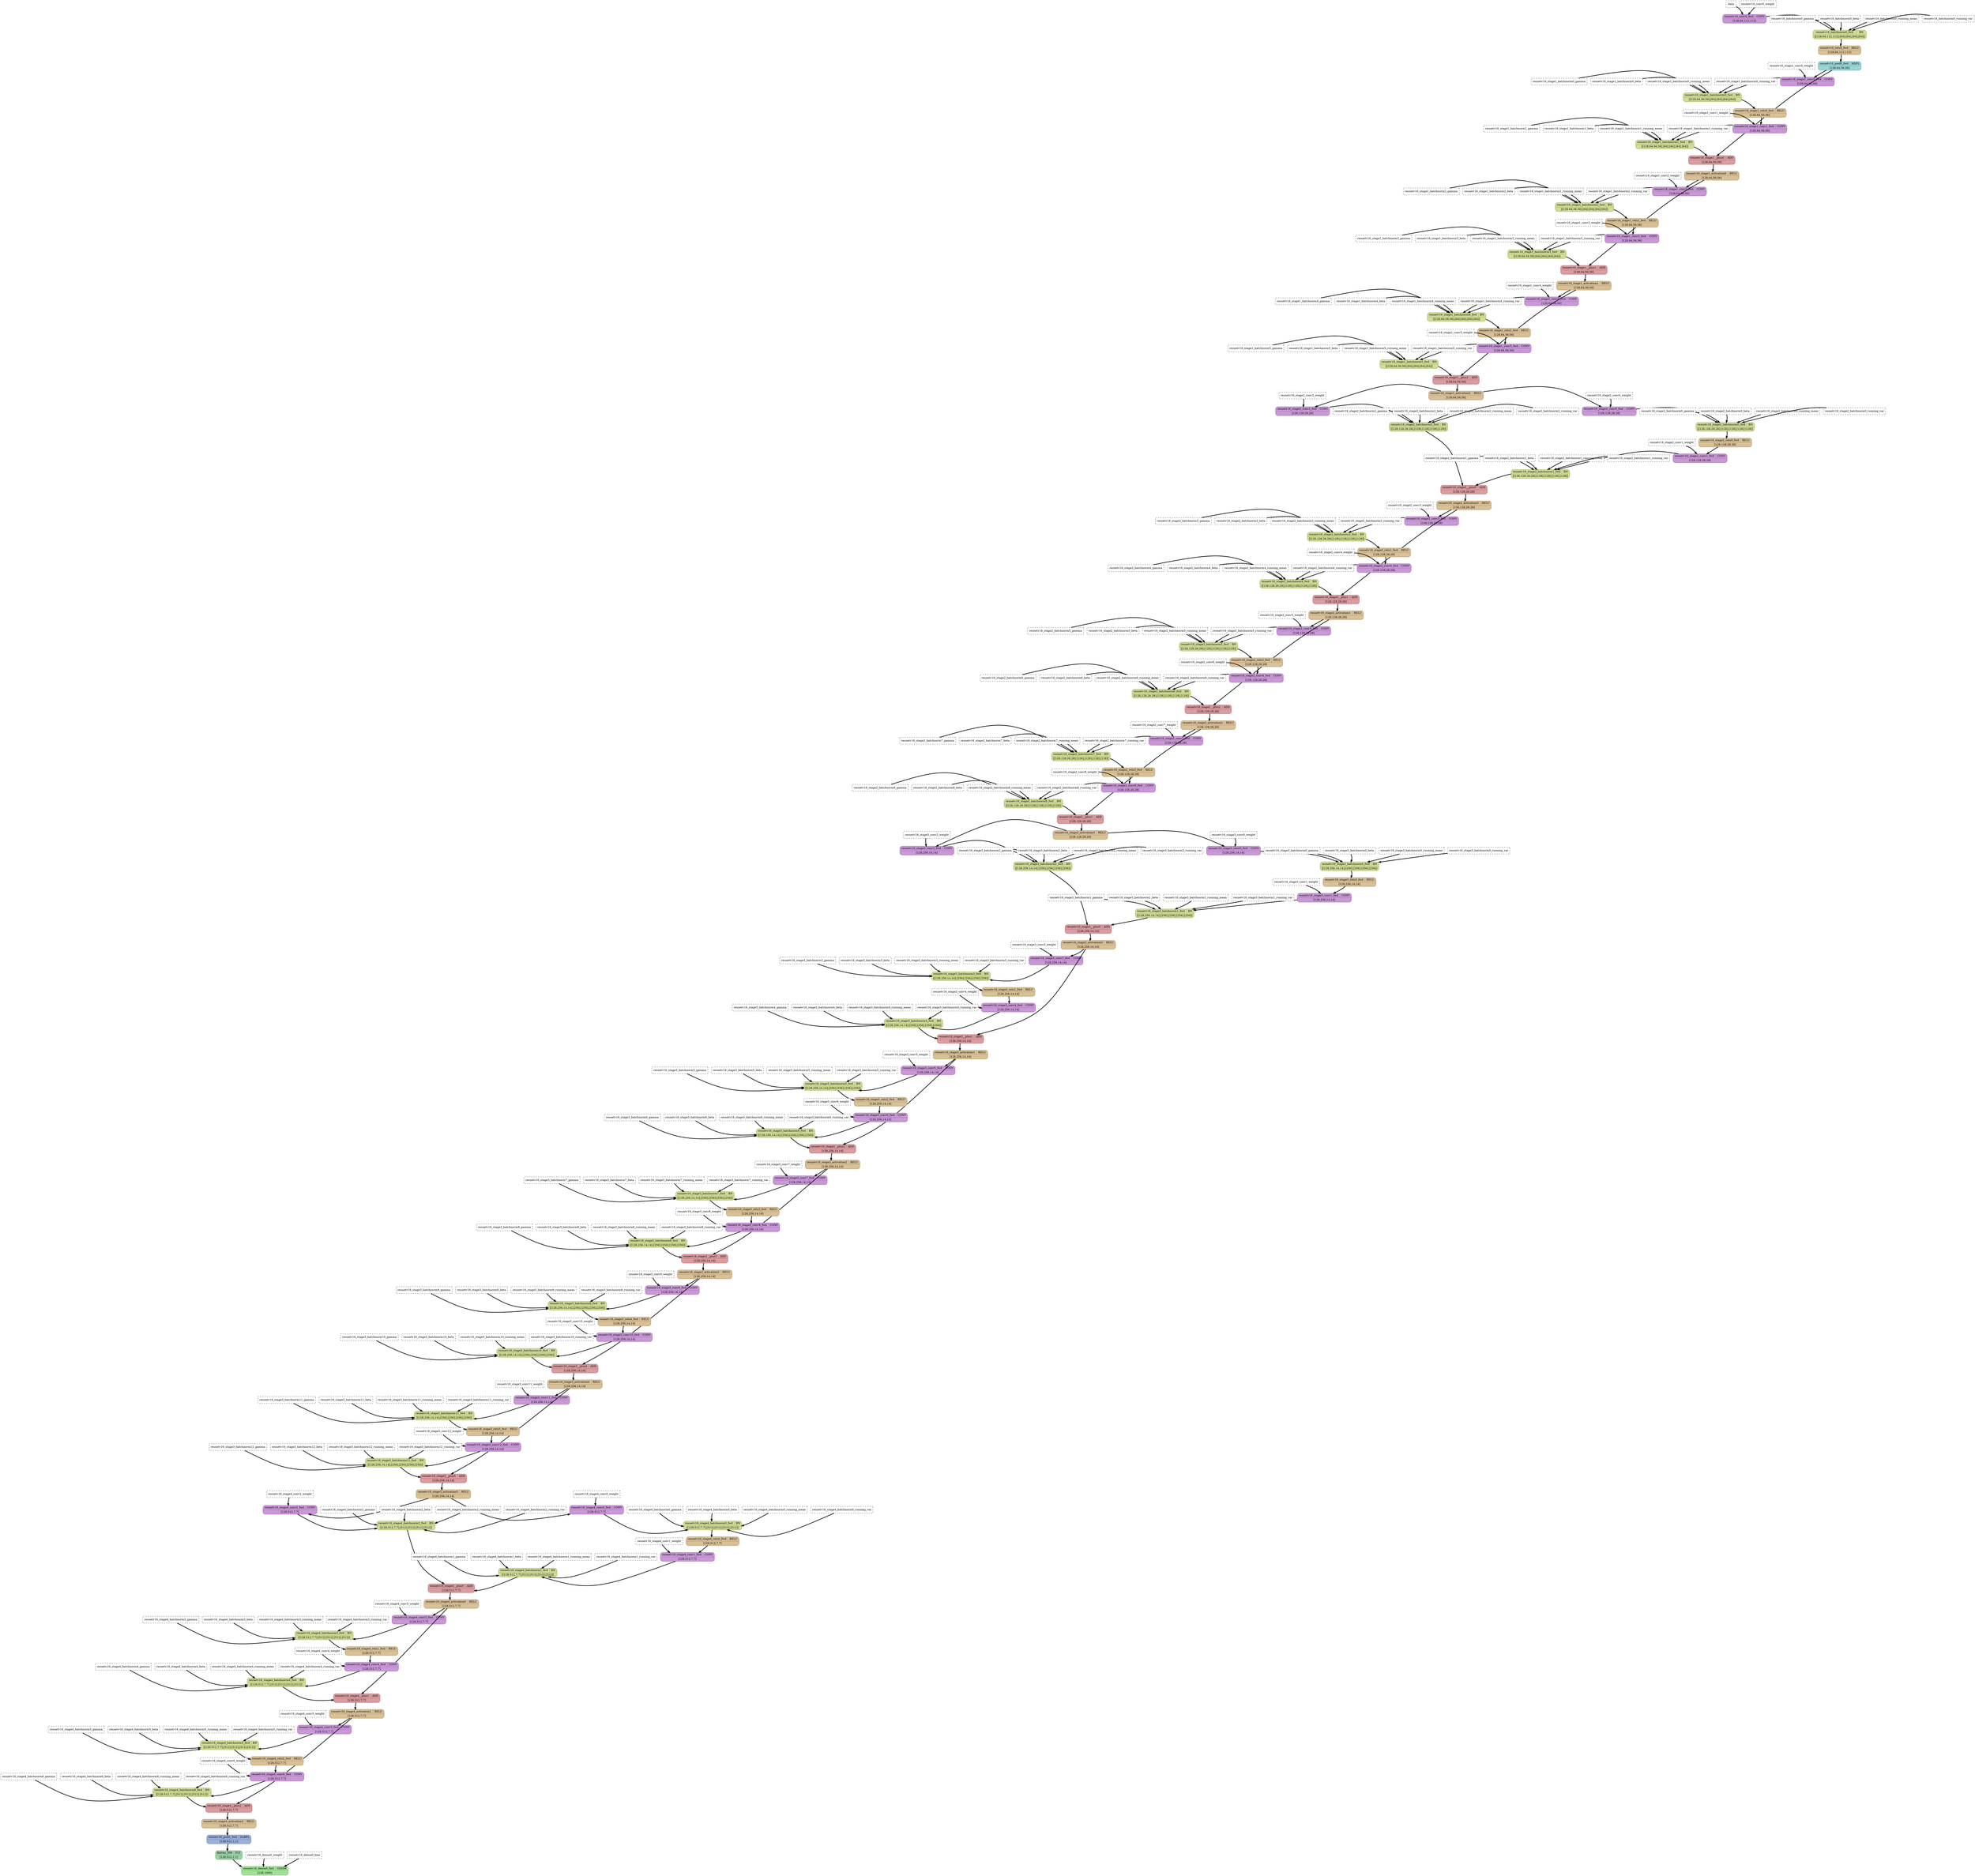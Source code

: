 strict digraph {
  graph [
    rankdir="TB"
    overlap=prism
    overlap_shrink=true
    splines=curved
  ];
  node [
    shape=Mrecord
  ];
  edge [
    penwidth=3
  ];

  // Node definitions.
  "data" [
    id=0
    name="data"
    type=constant_input
    label="data"
    inputs=""
    outputs=""
    shape=box
    style="filled,dashed"
    fillcolor="white"
  ];
  "resnetv16_conv0_weight" [
    id=1
    name="resnetv16_conv0_weight"
    type=constant_input
    label="resnetv16_conv0_weight"
    inputs=""
    outputs=""
    shape=box
    style="filled,dashed"
    fillcolor="white"
  ];
  "resnetv16_conv0_fwd" [
    id=2
    name="resnetv16_conv0_fwd"
    type=Conv
    label="{ {resnetv16_conv0_fwd  | CONV} | [128,64,112,112] }"
    inputs="data;resnetv16_conv0_weight"
    outputs="resnetv16_conv0_fwd"
    penwidth=3
    style=filled
    color="#b686c3"
    fontcolor="#000000"
    fillcolor="#c998d6"
  ];
  "resnetv16_batchnorm0_gamma" [
    id=3
    name="resnetv16_batchnorm0_gamma"
    type=constant_input
    label="resnetv16_batchnorm0_gamma"
    inputs=""
    outputs=""
    shape=box
    style="filled,dashed"
    fillcolor="white"
  ];
  "resnetv16_batchnorm0_beta" [
    id=4
    name="resnetv16_batchnorm0_beta"
    type=constant_input
    label="resnetv16_batchnorm0_beta"
    inputs=""
    outputs=""
    shape=box
    style="filled,dashed"
    fillcolor="white"
  ];
  "resnetv16_batchnorm0_running_mean" [
    id=5
    name="resnetv16_batchnorm0_running_mean"
    type=constant_input
    label="resnetv16_batchnorm0_running_mean"
    inputs=""
    outputs=""
    shape=box
    style="filled,dashed"
    fillcolor="white"
  ];
  "resnetv16_batchnorm0_running_var" [
    id=6
    name="resnetv16_batchnorm0_running_var"
    type=constant_input
    label="resnetv16_batchnorm0_running_var"
    inputs=""
    outputs=""
    shape=box
    style="filled,dashed"
    fillcolor="white"
  ];
  "resnetv16_batchnorm0_fwd" [
    id=7
    name="resnetv16_batchnorm0_fwd"
    type=BatchNormalization
    label="{ {resnetv16_batchnorm0_fwd  | BN} | [[128,64,112,112],[64],[64],[64],[64]] }"
    inputs="resnetv16_conv0_fwd;resnetv16_batchnorm0_gamma;resnetv16_batchnorm0_beta;resnetv16_batchnorm0_running_mean;resnetv16_batchnorm0_running_var"
    outputs="resnetv16_batchnorm0_fwd"
    penwidth=3
    style=filled
    color="#b9c580"
    fontcolor="#000000"
    fillcolor="#d1dd96"
  ];
  "resnetv16_relu0_fwd" [
    id=8
    name="resnetv16_relu0_fwd"
    type=Relu
    label="{ {resnetv16_relu0_fwd  | RELU} | [128,64,112,112] }"
    inputs="resnetv16_batchnorm0_fwd"
    outputs="resnetv16_relu0_fwd"
    penwidth=3
    style=filled
    color="#c2aa82"
    fontcolor="#000000"
    fillcolor="#d8c097"
  ];
  "resnetv16_pool0_fwd" [
    id=9
    name="resnetv16_pool0_fwd"
    type=MaxPool
    label="{ {resnetv16_pool0_fwd  | MXPL} | [128,64,56,56] }"
    inputs="resnetv16_relu0_fwd"
    outputs="resnetv16_pool0_fwd"
    penwidth=3
    style=filled
    color="#86bfbe"
    fontcolor="#000000"
    fillcolor="#9cd5d5"
  ];
  "resnetv16_stage1_conv0_weight" [
    id=10
    name="resnetv16_stage1_conv0_weight"
    type=constant_input
    label="resnetv16_stage1_conv0_weight"
    inputs=""
    outputs=""
    shape=box
    style="filled,dashed"
    fillcolor="white"
  ];
  "resnetv16_stage1_conv0_fwd" [
    id=11
    name="resnetv16_stage1_conv0_fwd"
    type=Conv
    label="{ {resnetv16_stage1_conv0_fwd  | CONV} | [128,64,56,56] }"
    inputs="resnetv16_pool0_fwd;resnetv16_stage1_conv0_weight"
    outputs="resnetv16_stage1_conv0_fwd"
    penwidth=3
    style=filled
    color="#b686c3"
    fontcolor="#000000"
    fillcolor="#c998d6"
  ];
  "resnetv16_stage1_batchnorm0_gamma" [
    id=12
    name="resnetv16_stage1_batchnorm0_gamma"
    type=constant_input
    label="resnetv16_stage1_batchnorm0_gamma"
    inputs=""
    outputs=""
    shape=box
    style="filled,dashed"
    fillcolor="white"
  ];
  "resnetv16_stage1_batchnorm0_beta" [
    id=13
    name="resnetv16_stage1_batchnorm0_beta"
    type=constant_input
    label="resnetv16_stage1_batchnorm0_beta"
    inputs=""
    outputs=""
    shape=box
    style="filled,dashed"
    fillcolor="white"
  ];
  "resnetv16_stage1_batchnorm0_running_mean" [
    id=14
    name="resnetv16_stage1_batchnorm0_running_mean"
    type=constant_input
    label="resnetv16_stage1_batchnorm0_running_mean"
    inputs=""
    outputs=""
    shape=box
    style="filled,dashed"
    fillcolor="white"
  ];
  "resnetv16_stage1_batchnorm0_running_var" [
    id=15
    name="resnetv16_stage1_batchnorm0_running_var"
    type=constant_input
    label="resnetv16_stage1_batchnorm0_running_var"
    inputs=""
    outputs=""
    shape=box
    style="filled,dashed"
    fillcolor="white"
  ];
  "resnetv16_stage1_batchnorm0_fwd" [
    id=16
    name="resnetv16_stage1_batchnorm0_fwd"
    type=BatchNormalization
    label="{ {resnetv16_stage1_batchnorm0_fwd  | BN} | [[128,64,56,56],[64],[64],[64],[64]] }"
    inputs="resnetv16_stage1_conv0_fwd;resnetv16_stage1_batchnorm0_gamma;resnetv16_stage1_batchnorm0_beta;resnetv16_stage1_batchnorm0_running_mean;resnetv16_stage1_batchnorm0_running_var"
    outputs="resnetv16_stage1_batchnorm0_fwd"
    penwidth=3
    style=filled
    color="#b9c580"
    fontcolor="#000000"
    fillcolor="#d1dd96"
  ];
  "resnetv16_stage1_relu0_fwd" [
    id=17
    name="resnetv16_stage1_relu0_fwd"
    type=Relu
    label="{ {resnetv16_stage1_relu0_fwd  | RELU} | [128,64,56,56] }"
    inputs="resnetv16_stage1_batchnorm0_fwd"
    outputs="resnetv16_stage1_relu0_fwd"
    penwidth=3
    style=filled
    color="#c2aa82"
    fontcolor="#000000"
    fillcolor="#d8c097"
  ];
  "resnetv16_stage1_conv1_weight" [
    id=18
    name="resnetv16_stage1_conv1_weight"
    type=constant_input
    label="resnetv16_stage1_conv1_weight"
    inputs=""
    outputs=""
    shape=box
    style="filled,dashed"
    fillcolor="white"
  ];
  "resnetv16_stage1_conv1_fwd" [
    id=19
    name="resnetv16_stage1_conv1_fwd"
    type=Conv
    label="{ {resnetv16_stage1_conv1_fwd  | CONV} | [128,64,56,56] }"
    inputs="resnetv16_stage1_relu0_fwd;resnetv16_stage1_conv1_weight"
    outputs="resnetv16_stage1_conv1_fwd"
    penwidth=3
    style=filled
    color="#b686c3"
    fontcolor="#000000"
    fillcolor="#c998d6"
  ];
  "resnetv16_stage1_batchnorm1_gamma" [
    id=20
    name="resnetv16_stage1_batchnorm1_gamma"
    type=constant_input
    label="resnetv16_stage1_batchnorm1_gamma"
    inputs=""
    outputs=""
    shape=box
    style="filled,dashed"
    fillcolor="white"
  ];
  "resnetv16_stage1_batchnorm1_beta" [
    id=21
    name="resnetv16_stage1_batchnorm1_beta"
    type=constant_input
    label="resnetv16_stage1_batchnorm1_beta"
    inputs=""
    outputs=""
    shape=box
    style="filled,dashed"
    fillcolor="white"
  ];
  "resnetv16_stage1_batchnorm1_running_mean" [
    id=22
    name="resnetv16_stage1_batchnorm1_running_mean"
    type=constant_input
    label="resnetv16_stage1_batchnorm1_running_mean"
    inputs=""
    outputs=""
    shape=box
    style="filled,dashed"
    fillcolor="white"
  ];
  "resnetv16_stage1_batchnorm1_running_var" [
    id=23
    name="resnetv16_stage1_batchnorm1_running_var"
    type=constant_input
    label="resnetv16_stage1_batchnorm1_running_var"
    inputs=""
    outputs=""
    shape=box
    style="filled,dashed"
    fillcolor="white"
  ];
  "resnetv16_stage1_batchnorm1_fwd" [
    id=24
    name="resnetv16_stage1_batchnorm1_fwd"
    type=BatchNormalization
    label="{ {resnetv16_stage1_batchnorm1_fwd  | BN} | [[128,64,56,56],[64],[64],[64],[64]] }"
    inputs="resnetv16_stage1_conv1_fwd;resnetv16_stage1_batchnorm1_gamma;resnetv16_stage1_batchnorm1_beta;resnetv16_stage1_batchnorm1_running_mean;resnetv16_stage1_batchnorm1_running_var"
    outputs="resnetv16_stage1_batchnorm1_fwd"
    penwidth=3
    style=filled
    color="#b9c580"
    fontcolor="#000000"
    fillcolor="#d1dd96"
  ];
  "resnetv16_stage1__plus0" [
    id=25
    name="resnetv16_stage1__plus0"
    type=Add
    label="{ {resnetv16_stage1__plus0  | ADD} | [128,64,56,56] }"
    inputs="resnetv16_pool0_fwd;resnetv16_stage1_batchnorm1_fwd"
    outputs="resnetv16_stage1__plus0"
    penwidth=3
    style=filled
    color="#c58a8d"
    fontcolor="#000000"
    fillcolor="#da9ca0"
  ];
  "resnetv16_stage1_activation0" [
    id=26
    name="resnetv16_stage1_activation0"
    type=Relu
    label="{ {resnetv16_stage1_activation0  | RELU} | [128,64,56,56] }"
    inputs="resnetv16_stage1__plus0"
    outputs="resnetv16_stage1_activation0"
    penwidth=3
    style=filled
    color="#c2aa82"
    fontcolor="#000000"
    fillcolor="#d8c097"
  ];
  "resnetv16_stage1_conv2_weight" [
    id=27
    name="resnetv16_stage1_conv2_weight"
    type=constant_input
    label="resnetv16_stage1_conv2_weight"
    inputs=""
    outputs=""
    shape=box
    style="filled,dashed"
    fillcolor="white"
  ];
  "resnetv16_stage1_conv2_fwd" [
    id=28
    name="resnetv16_stage1_conv2_fwd"
    type=Conv
    label="{ {resnetv16_stage1_conv2_fwd  | CONV} | [128,64,56,56] }"
    inputs="resnetv16_stage1_activation0;resnetv16_stage1_conv2_weight"
    outputs="resnetv16_stage1_conv2_fwd"
    penwidth=3
    style=filled
    color="#b686c3"
    fontcolor="#000000"
    fillcolor="#c998d6"
  ];
  "resnetv16_stage1_batchnorm2_gamma" [
    id=29
    name="resnetv16_stage1_batchnorm2_gamma"
    type=constant_input
    label="resnetv16_stage1_batchnorm2_gamma"
    inputs=""
    outputs=""
    shape=box
    style="filled,dashed"
    fillcolor="white"
  ];
  "resnetv16_stage1_batchnorm2_beta" [
    id=30
    name="resnetv16_stage1_batchnorm2_beta"
    type=constant_input
    label="resnetv16_stage1_batchnorm2_beta"
    inputs=""
    outputs=""
    shape=box
    style="filled,dashed"
    fillcolor="white"
  ];
  "resnetv16_stage1_batchnorm2_running_mean" [
    id=31
    name="resnetv16_stage1_batchnorm2_running_mean"
    type=constant_input
    label="resnetv16_stage1_batchnorm2_running_mean"
    inputs=""
    outputs=""
    shape=box
    style="filled,dashed"
    fillcolor="white"
  ];
  "resnetv16_stage1_batchnorm2_running_var" [
    id=32
    name="resnetv16_stage1_batchnorm2_running_var"
    type=constant_input
    label="resnetv16_stage1_batchnorm2_running_var"
    inputs=""
    outputs=""
    shape=box
    style="filled,dashed"
    fillcolor="white"
  ];
  "resnetv16_stage1_batchnorm2_fwd" [
    id=33
    name="resnetv16_stage1_batchnorm2_fwd"
    type=BatchNormalization
    label="{ {resnetv16_stage1_batchnorm2_fwd  | BN} | [[128,64,56,56],[64],[64],[64],[64]] }"
    inputs="resnetv16_stage1_conv2_fwd;resnetv16_stage1_batchnorm2_gamma;resnetv16_stage1_batchnorm2_beta;resnetv16_stage1_batchnorm2_running_mean;resnetv16_stage1_batchnorm2_running_var"
    outputs="resnetv16_stage1_batchnorm2_fwd"
    penwidth=3
    style=filled
    color="#b9c580"
    fontcolor="#000000"
    fillcolor="#d1dd96"
  ];
  "resnetv16_stage1_relu1_fwd" [
    id=34
    name="resnetv16_stage1_relu1_fwd"
    type=Relu
    label="{ {resnetv16_stage1_relu1_fwd  | RELU} | [128,64,56,56] }"
    inputs="resnetv16_stage1_batchnorm2_fwd"
    outputs="resnetv16_stage1_relu1_fwd"
    penwidth=3
    style=filled
    color="#c2aa82"
    fontcolor="#000000"
    fillcolor="#d8c097"
  ];
  "resnetv16_stage1_conv3_weight" [
    id=35
    name="resnetv16_stage1_conv3_weight"
    type=constant_input
    label="resnetv16_stage1_conv3_weight"
    inputs=""
    outputs=""
    shape=box
    style="filled,dashed"
    fillcolor="white"
  ];
  "resnetv16_stage1_conv3_fwd" [
    id=36
    name="resnetv16_stage1_conv3_fwd"
    type=Conv
    label="{ {resnetv16_stage1_conv3_fwd  | CONV} | [128,64,56,56] }"
    inputs="resnetv16_stage1_relu1_fwd;resnetv16_stage1_conv3_weight"
    outputs="resnetv16_stage1_conv3_fwd"
    penwidth=3
    style=filled
    color="#b686c3"
    fontcolor="#000000"
    fillcolor="#c998d6"
  ];
  "resnetv16_stage1_batchnorm3_gamma" [
    id=37
    name="resnetv16_stage1_batchnorm3_gamma"
    type=constant_input
    label="resnetv16_stage1_batchnorm3_gamma"
    inputs=""
    outputs=""
    shape=box
    style="filled,dashed"
    fillcolor="white"
  ];
  "resnetv16_stage1_batchnorm3_beta" [
    id=38
    name="resnetv16_stage1_batchnorm3_beta"
    type=constant_input
    label="resnetv16_stage1_batchnorm3_beta"
    inputs=""
    outputs=""
    shape=box
    style="filled,dashed"
    fillcolor="white"
  ];
  "resnetv16_stage1_batchnorm3_running_mean" [
    id=39
    name="resnetv16_stage1_batchnorm3_running_mean"
    type=constant_input
    label="resnetv16_stage1_batchnorm3_running_mean"
    inputs=""
    outputs=""
    shape=box
    style="filled,dashed"
    fillcolor="white"
  ];
  "resnetv16_stage1_batchnorm3_running_var" [
    id=40
    name="resnetv16_stage1_batchnorm3_running_var"
    type=constant_input
    label="resnetv16_stage1_batchnorm3_running_var"
    inputs=""
    outputs=""
    shape=box
    style="filled,dashed"
    fillcolor="white"
  ];
  "resnetv16_stage1_batchnorm3_fwd" [
    id=41
    name="resnetv16_stage1_batchnorm3_fwd"
    type=BatchNormalization
    label="{ {resnetv16_stage1_batchnorm3_fwd  | BN} | [[128,64,56,56],[64],[64],[64],[64]] }"
    inputs="resnetv16_stage1_conv3_fwd;resnetv16_stage1_batchnorm3_gamma;resnetv16_stage1_batchnorm3_beta;resnetv16_stage1_batchnorm3_running_mean;resnetv16_stage1_batchnorm3_running_var"
    outputs="resnetv16_stage1_batchnorm3_fwd"
    penwidth=3
    style=filled
    color="#b9c580"
    fontcolor="#000000"
    fillcolor="#d1dd96"
  ];
  "resnetv16_stage1__plus1" [
    id=42
    name="resnetv16_stage1__plus1"
    type=Add
    label="{ {resnetv16_stage1__plus1  | ADD} | [128,64,56,56] }"
    inputs="resnetv16_stage1_activation0;resnetv16_stage1_batchnorm3_fwd"
    outputs="resnetv16_stage1__plus1"
    penwidth=3
    style=filled
    color="#c58a8d"
    fontcolor="#000000"
    fillcolor="#da9ca0"
  ];
  "resnetv16_stage1_activation1" [
    id=43
    name="resnetv16_stage1_activation1"
    type=Relu
    label="{ {resnetv16_stage1_activation1  | RELU} | [128,64,56,56] }"
    inputs="resnetv16_stage1__plus1"
    outputs="resnetv16_stage1_activation1"
    penwidth=3
    style=filled
    color="#c2aa82"
    fontcolor="#000000"
    fillcolor="#d8c097"
  ];
  "resnetv16_stage1_conv4_weight" [
    id=44
    name="resnetv16_stage1_conv4_weight"
    type=constant_input
    label="resnetv16_stage1_conv4_weight"
    inputs=""
    outputs=""
    shape=box
    style="filled,dashed"
    fillcolor="white"
  ];
  "resnetv16_stage1_conv4_fwd" [
    id=45
    name="resnetv16_stage1_conv4_fwd"
    type=Conv
    label="{ {resnetv16_stage1_conv4_fwd  | CONV} | [128,64,56,56] }"
    inputs="resnetv16_stage1_activation1;resnetv16_stage1_conv4_weight"
    outputs="resnetv16_stage1_conv4_fwd"
    penwidth=3
    style=filled
    color="#b686c3"
    fontcolor="#000000"
    fillcolor="#c998d6"
  ];
  "resnetv16_stage1_batchnorm4_gamma" [
    id=46
    name="resnetv16_stage1_batchnorm4_gamma"
    type=constant_input
    label="resnetv16_stage1_batchnorm4_gamma"
    inputs=""
    outputs=""
    shape=box
    style="filled,dashed"
    fillcolor="white"
  ];
  "resnetv16_stage1_batchnorm4_beta" [
    id=47
    name="resnetv16_stage1_batchnorm4_beta"
    type=constant_input
    label="resnetv16_stage1_batchnorm4_beta"
    inputs=""
    outputs=""
    shape=box
    style="filled,dashed"
    fillcolor="white"
  ];
  "resnetv16_stage1_batchnorm4_running_mean" [
    id=48
    name="resnetv16_stage1_batchnorm4_running_mean"
    type=constant_input
    label="resnetv16_stage1_batchnorm4_running_mean"
    inputs=""
    outputs=""
    shape=box
    style="filled,dashed"
    fillcolor="white"
  ];
  "resnetv16_stage1_batchnorm4_running_var" [
    id=49
    name="resnetv16_stage1_batchnorm4_running_var"
    type=constant_input
    label="resnetv16_stage1_batchnorm4_running_var"
    inputs=""
    outputs=""
    shape=box
    style="filled,dashed"
    fillcolor="white"
  ];
  "resnetv16_stage1_batchnorm4_fwd" [
    id=50
    name="resnetv16_stage1_batchnorm4_fwd"
    type=BatchNormalization
    label="{ {resnetv16_stage1_batchnorm4_fwd  | BN} | [[128,64,56,56],[64],[64],[64],[64]] }"
    inputs="resnetv16_stage1_conv4_fwd;resnetv16_stage1_batchnorm4_gamma;resnetv16_stage1_batchnorm4_beta;resnetv16_stage1_batchnorm4_running_mean;resnetv16_stage1_batchnorm4_running_var"
    outputs="resnetv16_stage1_batchnorm4_fwd"
    penwidth=3
    style=filled
    color="#b9c580"
    fontcolor="#000000"
    fillcolor="#d1dd96"
  ];
  "resnetv16_stage1_relu2_fwd" [
    id=51
    name="resnetv16_stage1_relu2_fwd"
    type=Relu
    label="{ {resnetv16_stage1_relu2_fwd  | RELU} | [128,64,56,56] }"
    inputs="resnetv16_stage1_batchnorm4_fwd"
    outputs="resnetv16_stage1_relu2_fwd"
    penwidth=3
    style=filled
    color="#c2aa82"
    fontcolor="#000000"
    fillcolor="#d8c097"
  ];
  "resnetv16_stage1_conv5_weight" [
    id=52
    name="resnetv16_stage1_conv5_weight"
    type=constant_input
    label="resnetv16_stage1_conv5_weight"
    inputs=""
    outputs=""
    shape=box
    style="filled,dashed"
    fillcolor="white"
  ];
  "resnetv16_stage1_conv5_fwd" [
    id=53
    name="resnetv16_stage1_conv5_fwd"
    type=Conv
    label="{ {resnetv16_stage1_conv5_fwd  | CONV} | [128,64,56,56] }"
    inputs="resnetv16_stage1_relu2_fwd;resnetv16_stage1_conv5_weight"
    outputs="resnetv16_stage1_conv5_fwd"
    penwidth=3
    style=filled
    color="#b686c3"
    fontcolor="#000000"
    fillcolor="#c998d6"
  ];
  "resnetv16_stage1_batchnorm5_gamma" [
    id=54
    name="resnetv16_stage1_batchnorm5_gamma"
    type=constant_input
    label="resnetv16_stage1_batchnorm5_gamma"
    inputs=""
    outputs=""
    shape=box
    style="filled,dashed"
    fillcolor="white"
  ];
  "resnetv16_stage1_batchnorm5_beta" [
    id=55
    name="resnetv16_stage1_batchnorm5_beta"
    type=constant_input
    label="resnetv16_stage1_batchnorm5_beta"
    inputs=""
    outputs=""
    shape=box
    style="filled,dashed"
    fillcolor="white"
  ];
  "resnetv16_stage1_batchnorm5_running_mean" [
    id=56
    name="resnetv16_stage1_batchnorm5_running_mean"
    type=constant_input
    label="resnetv16_stage1_batchnorm5_running_mean"
    inputs=""
    outputs=""
    shape=box
    style="filled,dashed"
    fillcolor="white"
  ];
  "resnetv16_stage1_batchnorm5_running_var" [
    id=57
    name="resnetv16_stage1_batchnorm5_running_var"
    type=constant_input
    label="resnetv16_stage1_batchnorm5_running_var"
    inputs=""
    outputs=""
    shape=box
    style="filled,dashed"
    fillcolor="white"
  ];
  "resnetv16_stage1_batchnorm5_fwd" [
    id=58
    name="resnetv16_stage1_batchnorm5_fwd"
    type=BatchNormalization
    label="{ {resnetv16_stage1_batchnorm5_fwd  | BN} | [[128,64,56,56],[64],[64],[64],[64]] }"
    inputs="resnetv16_stage1_conv5_fwd;resnetv16_stage1_batchnorm5_gamma;resnetv16_stage1_batchnorm5_beta;resnetv16_stage1_batchnorm5_running_mean;resnetv16_stage1_batchnorm5_running_var"
    outputs="resnetv16_stage1_batchnorm5_fwd"
    penwidth=3
    style=filled
    color="#b9c580"
    fontcolor="#000000"
    fillcolor="#d1dd96"
  ];
  "resnetv16_stage1__plus2" [
    id=59
    name="resnetv16_stage1__plus2"
    type=Add
    label="{ {resnetv16_stage1__plus2  | ADD} | [128,64,56,56] }"
    inputs="resnetv16_stage1_activation1;resnetv16_stage1_batchnorm5_fwd"
    outputs="resnetv16_stage1__plus2"
    penwidth=3
    style=filled
    color="#c58a8d"
    fontcolor="#000000"
    fillcolor="#da9ca0"
  ];
  "resnetv16_stage1_activation2" [
    id=60
    name="resnetv16_stage1_activation2"
    type=Relu
    label="{ {resnetv16_stage1_activation2  | RELU} | [128,64,56,56] }"
    inputs="resnetv16_stage1__plus2"
    outputs="resnetv16_stage1_activation2"
    penwidth=3
    style=filled
    color="#c2aa82"
    fontcolor="#000000"
    fillcolor="#d8c097"
  ];
  "resnetv16_stage2_conv2_weight" [
    id=61
    name="resnetv16_stage2_conv2_weight"
    type=constant_input
    label="resnetv16_stage2_conv2_weight"
    inputs=""
    outputs=""
    shape=box
    style="filled,dashed"
    fillcolor="white"
  ];
  "resnetv16_stage2_conv2_fwd" [
    id=62
    name="resnetv16_stage2_conv2_fwd"
    type=Conv
    label="{ {resnetv16_stage2_conv2_fwd  | CONV} | [128,128,28,28] }"
    inputs="resnetv16_stage1_activation2;resnetv16_stage2_conv2_weight"
    outputs="resnetv16_stage2_conv2_fwd"
    penwidth=3
    style=filled
    color="#b686c3"
    fontcolor="#000000"
    fillcolor="#c998d6"
  ];
  "resnetv16_stage2_batchnorm2_gamma" [
    id=63
    name="resnetv16_stage2_batchnorm2_gamma"
    type=constant_input
    label="resnetv16_stage2_batchnorm2_gamma"
    inputs=""
    outputs=""
    shape=box
    style="filled,dashed"
    fillcolor="white"
  ];
  "resnetv16_stage2_batchnorm2_beta" [
    id=64
    name="resnetv16_stage2_batchnorm2_beta"
    type=constant_input
    label="resnetv16_stage2_batchnorm2_beta"
    inputs=""
    outputs=""
    shape=box
    style="filled,dashed"
    fillcolor="white"
  ];
  "resnetv16_stage2_batchnorm2_running_mean" [
    id=65
    name="resnetv16_stage2_batchnorm2_running_mean"
    type=constant_input
    label="resnetv16_stage2_batchnorm2_running_mean"
    inputs=""
    outputs=""
    shape=box
    style="filled,dashed"
    fillcolor="white"
  ];
  "resnetv16_stage2_batchnorm2_running_var" [
    id=66
    name="resnetv16_stage2_batchnorm2_running_var"
    type=constant_input
    label="resnetv16_stage2_batchnorm2_running_var"
    inputs=""
    outputs=""
    shape=box
    style="filled,dashed"
    fillcolor="white"
  ];
  "resnetv16_stage2_batchnorm2_fwd" [
    id=67
    name="resnetv16_stage2_batchnorm2_fwd"
    type=BatchNormalization
    label="{ {resnetv16_stage2_batchnorm2_fwd  | BN} | [[128,128,28,28],[128],[128],[128],[128]] }"
    inputs="resnetv16_stage2_conv2_fwd;resnetv16_stage2_batchnorm2_gamma;resnetv16_stage2_batchnorm2_beta;resnetv16_stage2_batchnorm2_running_mean;resnetv16_stage2_batchnorm2_running_var"
    outputs="resnetv16_stage2_batchnorm2_fwd"
    penwidth=3
    style=filled
    color="#b9c580"
    fontcolor="#000000"
    fillcolor="#d1dd96"
  ];
  "resnetv16_stage2_conv0_weight" [
    id=68
    name="resnetv16_stage2_conv0_weight"
    type=constant_input
    label="resnetv16_stage2_conv0_weight"
    inputs=""
    outputs=""
    shape=box
    style="filled,dashed"
    fillcolor="white"
  ];
  "resnetv16_stage2_conv0_fwd" [
    id=69
    name="resnetv16_stage2_conv0_fwd"
    type=Conv
    label="{ {resnetv16_stage2_conv0_fwd  | CONV} | [128,128,28,28] }"
    inputs="resnetv16_stage1_activation2;resnetv16_stage2_conv0_weight"
    outputs="resnetv16_stage2_conv0_fwd"
    penwidth=3
    style=filled
    color="#b686c3"
    fontcolor="#000000"
    fillcolor="#c998d6"
  ];
  "resnetv16_stage2_batchnorm0_gamma" [
    id=70
    name="resnetv16_stage2_batchnorm0_gamma"
    type=constant_input
    label="resnetv16_stage2_batchnorm0_gamma"
    inputs=""
    outputs=""
    shape=box
    style="filled,dashed"
    fillcolor="white"
  ];
  "resnetv16_stage2_batchnorm0_beta" [
    id=71
    name="resnetv16_stage2_batchnorm0_beta"
    type=constant_input
    label="resnetv16_stage2_batchnorm0_beta"
    inputs=""
    outputs=""
    shape=box
    style="filled,dashed"
    fillcolor="white"
  ];
  "resnetv16_stage2_batchnorm0_running_mean" [
    id=72
    name="resnetv16_stage2_batchnorm0_running_mean"
    type=constant_input
    label="resnetv16_stage2_batchnorm0_running_mean"
    inputs=""
    outputs=""
    shape=box
    style="filled,dashed"
    fillcolor="white"
  ];
  "resnetv16_stage2_batchnorm0_running_var" [
    id=73
    name="resnetv16_stage2_batchnorm0_running_var"
    type=constant_input
    label="resnetv16_stage2_batchnorm0_running_var"
    inputs=""
    outputs=""
    shape=box
    style="filled,dashed"
    fillcolor="white"
  ];
  "resnetv16_stage2_batchnorm0_fwd" [
    id=74
    name="resnetv16_stage2_batchnorm0_fwd"
    type=BatchNormalization
    label="{ {resnetv16_stage2_batchnorm0_fwd  | BN} | [[128,128,28,28],[128],[128],[128],[128]] }"
    inputs="resnetv16_stage2_conv0_fwd;resnetv16_stage2_batchnorm0_gamma;resnetv16_stage2_batchnorm0_beta;resnetv16_stage2_batchnorm0_running_mean;resnetv16_stage2_batchnorm0_running_var"
    outputs="resnetv16_stage2_batchnorm0_fwd"
    penwidth=3
    style=filled
    color="#b9c580"
    fontcolor="#000000"
    fillcolor="#d1dd96"
  ];
  "resnetv16_stage2_relu0_fwd" [
    id=75
    name="resnetv16_stage2_relu0_fwd"
    type=Relu
    label="{ {resnetv16_stage2_relu0_fwd  | RELU} | [128,128,28,28] }"
    inputs="resnetv16_stage2_batchnorm0_fwd"
    outputs="resnetv16_stage2_relu0_fwd"
    penwidth=3
    style=filled
    color="#c2aa82"
    fontcolor="#000000"
    fillcolor="#d8c097"
  ];
  "resnetv16_stage2_conv1_weight" [
    id=76
    name="resnetv16_stage2_conv1_weight"
    type=constant_input
    label="resnetv16_stage2_conv1_weight"
    inputs=""
    outputs=""
    shape=box
    style="filled,dashed"
    fillcolor="white"
  ];
  "resnetv16_stage2_conv1_fwd" [
    id=77
    name="resnetv16_stage2_conv1_fwd"
    type=Conv
    label="{ {resnetv16_stage2_conv1_fwd  | CONV} | [128,128,28,28] }"
    inputs="resnetv16_stage2_relu0_fwd;resnetv16_stage2_conv1_weight"
    outputs="resnetv16_stage2_conv1_fwd"
    penwidth=3
    style=filled
    color="#b686c3"
    fontcolor="#000000"
    fillcolor="#c998d6"
  ];
  "resnetv16_stage2_batchnorm1_gamma" [
    id=78
    name="resnetv16_stage2_batchnorm1_gamma"
    type=constant_input
    label="resnetv16_stage2_batchnorm1_gamma"
    inputs=""
    outputs=""
    shape=box
    style="filled,dashed"
    fillcolor="white"
  ];
  "resnetv16_stage2_batchnorm1_beta" [
    id=79
    name="resnetv16_stage2_batchnorm1_beta"
    type=constant_input
    label="resnetv16_stage2_batchnorm1_beta"
    inputs=""
    outputs=""
    shape=box
    style="filled,dashed"
    fillcolor="white"
  ];
  "resnetv16_stage2_batchnorm1_running_mean" [
    id=80
    name="resnetv16_stage2_batchnorm1_running_mean"
    type=constant_input
    label="resnetv16_stage2_batchnorm1_running_mean"
    inputs=""
    outputs=""
    shape=box
    style="filled,dashed"
    fillcolor="white"
  ];
  "resnetv16_stage2_batchnorm1_running_var" [
    id=81
    name="resnetv16_stage2_batchnorm1_running_var"
    type=constant_input
    label="resnetv16_stage2_batchnorm1_running_var"
    inputs=""
    outputs=""
    shape=box
    style="filled,dashed"
    fillcolor="white"
  ];
  "resnetv16_stage2_batchnorm1_fwd" [
    id=82
    name="resnetv16_stage2_batchnorm1_fwd"
    type=BatchNormalization
    label="{ {resnetv16_stage2_batchnorm1_fwd  | BN} | [[128,128,28,28],[128],[128],[128],[128]] }"
    inputs="resnetv16_stage2_conv1_fwd;resnetv16_stage2_batchnorm1_gamma;resnetv16_stage2_batchnorm1_beta;resnetv16_stage2_batchnorm1_running_mean;resnetv16_stage2_batchnorm1_running_var"
    outputs="resnetv16_stage2_batchnorm1_fwd"
    penwidth=3
    style=filled
    color="#b9c580"
    fontcolor="#000000"
    fillcolor="#d1dd96"
  ];
  "resnetv16_stage2__plus0" [
    id=83
    name="resnetv16_stage2__plus0"
    type=Add
    label="{ {resnetv16_stage2__plus0  | ADD} | [128,128,28,28] }"
    inputs="resnetv16_stage2_batchnorm2_fwd;resnetv16_stage2_batchnorm1_fwd"
    outputs="resnetv16_stage2__plus0"
    penwidth=3
    style=filled
    color="#c58a8d"
    fontcolor="#000000"
    fillcolor="#da9ca0"
  ];
  "resnetv16_stage2_activation0" [
    id=84
    name="resnetv16_stage2_activation0"
    type=Relu
    label="{ {resnetv16_stage2_activation0  | RELU} | [128,128,28,28] }"
    inputs="resnetv16_stage2__plus0"
    outputs="resnetv16_stage2_activation0"
    penwidth=3
    style=filled
    color="#c2aa82"
    fontcolor="#000000"
    fillcolor="#d8c097"
  ];
  "resnetv16_stage2_conv3_weight" [
    id=85
    name="resnetv16_stage2_conv3_weight"
    type=constant_input
    label="resnetv16_stage2_conv3_weight"
    inputs=""
    outputs=""
    shape=box
    style="filled,dashed"
    fillcolor="white"
  ];
  "resnetv16_stage2_conv3_fwd" [
    id=86
    name="resnetv16_stage2_conv3_fwd"
    type=Conv
    label="{ {resnetv16_stage2_conv3_fwd  | CONV} | [128,128,28,28] }"
    inputs="resnetv16_stage2_activation0;resnetv16_stage2_conv3_weight"
    outputs="resnetv16_stage2_conv3_fwd"
    penwidth=3
    style=filled
    color="#b686c3"
    fontcolor="#000000"
    fillcolor="#c998d6"
  ];
  "resnetv16_stage2_batchnorm3_gamma" [
    id=87
    name="resnetv16_stage2_batchnorm3_gamma"
    type=constant_input
    label="resnetv16_stage2_batchnorm3_gamma"
    inputs=""
    outputs=""
    shape=box
    style="filled,dashed"
    fillcolor="white"
  ];
  "resnetv16_stage2_batchnorm3_beta" [
    id=88
    name="resnetv16_stage2_batchnorm3_beta"
    type=constant_input
    label="resnetv16_stage2_batchnorm3_beta"
    inputs=""
    outputs=""
    shape=box
    style="filled,dashed"
    fillcolor="white"
  ];
  "resnetv16_stage2_batchnorm3_running_mean" [
    id=89
    name="resnetv16_stage2_batchnorm3_running_mean"
    type=constant_input
    label="resnetv16_stage2_batchnorm3_running_mean"
    inputs=""
    outputs=""
    shape=box
    style="filled,dashed"
    fillcolor="white"
  ];
  "resnetv16_stage2_batchnorm3_running_var" [
    id=90
    name="resnetv16_stage2_batchnorm3_running_var"
    type=constant_input
    label="resnetv16_stage2_batchnorm3_running_var"
    inputs=""
    outputs=""
    shape=box
    style="filled,dashed"
    fillcolor="white"
  ];
  "resnetv16_stage2_batchnorm3_fwd" [
    id=91
    name="resnetv16_stage2_batchnorm3_fwd"
    type=BatchNormalization
    label="{ {resnetv16_stage2_batchnorm3_fwd  | BN} | [[128,128,28,28],[128],[128],[128],[128]] }"
    inputs="resnetv16_stage2_conv3_fwd;resnetv16_stage2_batchnorm3_gamma;resnetv16_stage2_batchnorm3_beta;resnetv16_stage2_batchnorm3_running_mean;resnetv16_stage2_batchnorm3_running_var"
    outputs="resnetv16_stage2_batchnorm3_fwd"
    penwidth=3
    style=filled
    color="#b9c580"
    fontcolor="#000000"
    fillcolor="#d1dd96"
  ];
  "resnetv16_stage2_relu1_fwd" [
    id=92
    name="resnetv16_stage2_relu1_fwd"
    type=Relu
    label="{ {resnetv16_stage2_relu1_fwd  | RELU} | [128,128,28,28] }"
    inputs="resnetv16_stage2_batchnorm3_fwd"
    outputs="resnetv16_stage2_relu1_fwd"
    penwidth=3
    style=filled
    color="#c2aa82"
    fontcolor="#000000"
    fillcolor="#d8c097"
  ];
  "resnetv16_stage2_conv4_weight" [
    id=93
    name="resnetv16_stage2_conv4_weight"
    type=constant_input
    label="resnetv16_stage2_conv4_weight"
    inputs=""
    outputs=""
    shape=box
    style="filled,dashed"
    fillcolor="white"
  ];
  "resnetv16_stage2_conv4_fwd" [
    id=94
    name="resnetv16_stage2_conv4_fwd"
    type=Conv
    label="{ {resnetv16_stage2_conv4_fwd  | CONV} | [128,128,28,28] }"
    inputs="resnetv16_stage2_relu1_fwd;resnetv16_stage2_conv4_weight"
    outputs="resnetv16_stage2_conv4_fwd"
    penwidth=3
    style=filled
    color="#b686c3"
    fontcolor="#000000"
    fillcolor="#c998d6"
  ];
  "resnetv16_stage2_batchnorm4_gamma" [
    id=95
    name="resnetv16_stage2_batchnorm4_gamma"
    type=constant_input
    label="resnetv16_stage2_batchnorm4_gamma"
    inputs=""
    outputs=""
    shape=box
    style="filled,dashed"
    fillcolor="white"
  ];
  "resnetv16_stage2_batchnorm4_beta" [
    id=96
    name="resnetv16_stage2_batchnorm4_beta"
    type=constant_input
    label="resnetv16_stage2_batchnorm4_beta"
    inputs=""
    outputs=""
    shape=box
    style="filled,dashed"
    fillcolor="white"
  ];
  "resnetv16_stage2_batchnorm4_running_mean" [
    id=97
    name="resnetv16_stage2_batchnorm4_running_mean"
    type=constant_input
    label="resnetv16_stage2_batchnorm4_running_mean"
    inputs=""
    outputs=""
    shape=box
    style="filled,dashed"
    fillcolor="white"
  ];
  "resnetv16_stage2_batchnorm4_running_var" [
    id=98
    name="resnetv16_stage2_batchnorm4_running_var"
    type=constant_input
    label="resnetv16_stage2_batchnorm4_running_var"
    inputs=""
    outputs=""
    shape=box
    style="filled,dashed"
    fillcolor="white"
  ];
  "resnetv16_stage2_batchnorm4_fwd" [
    id=99
    name="resnetv16_stage2_batchnorm4_fwd"
    type=BatchNormalization
    label="{ {resnetv16_stage2_batchnorm4_fwd  | BN} | [[128,128,28,28],[128],[128],[128],[128]] }"
    inputs="resnetv16_stage2_conv4_fwd;resnetv16_stage2_batchnorm4_gamma;resnetv16_stage2_batchnorm4_beta;resnetv16_stage2_batchnorm4_running_mean;resnetv16_stage2_batchnorm4_running_var"
    outputs="resnetv16_stage2_batchnorm4_fwd"
    penwidth=3
    style=filled
    color="#b9c580"
    fontcolor="#000000"
    fillcolor="#d1dd96"
  ];
  "resnetv16_stage2__plus1" [
    id=100
    name="resnetv16_stage2__plus1"
    type=Add
    label="{ {resnetv16_stage2__plus1  | ADD} | [128,128,28,28] }"
    inputs="resnetv16_stage2_activation0;resnetv16_stage2_batchnorm4_fwd"
    outputs="resnetv16_stage2__plus1"
    penwidth=3
    style=filled
    color="#c58a8d"
    fontcolor="#000000"
    fillcolor="#da9ca0"
  ];
  "resnetv16_stage2_activation1" [
    id=101
    name="resnetv16_stage2_activation1"
    type=Relu
    label="{ {resnetv16_stage2_activation1  | RELU} | [128,128,28,28] }"
    inputs="resnetv16_stage2__plus1"
    outputs="resnetv16_stage2_activation1"
    penwidth=3
    style=filled
    color="#c2aa82"
    fontcolor="#000000"
    fillcolor="#d8c097"
  ];
  "resnetv16_stage2_conv5_weight" [
    id=102
    name="resnetv16_stage2_conv5_weight"
    type=constant_input
    label="resnetv16_stage2_conv5_weight"
    inputs=""
    outputs=""
    shape=box
    style="filled,dashed"
    fillcolor="white"
  ];
  "resnetv16_stage2_conv5_fwd" [
    id=103
    name="resnetv16_stage2_conv5_fwd"
    type=Conv
    label="{ {resnetv16_stage2_conv5_fwd  | CONV} | [128,128,28,28] }"
    inputs="resnetv16_stage2_activation1;resnetv16_stage2_conv5_weight"
    outputs="resnetv16_stage2_conv5_fwd"
    penwidth=3
    style=filled
    color="#b686c3"
    fontcolor="#000000"
    fillcolor="#c998d6"
  ];
  "resnetv16_stage2_batchnorm5_gamma" [
    id=104
    name="resnetv16_stage2_batchnorm5_gamma"
    type=constant_input
    label="resnetv16_stage2_batchnorm5_gamma"
    inputs=""
    outputs=""
    shape=box
    style="filled,dashed"
    fillcolor="white"
  ];
  "resnetv16_stage2_batchnorm5_beta" [
    id=105
    name="resnetv16_stage2_batchnorm5_beta"
    type=constant_input
    label="resnetv16_stage2_batchnorm5_beta"
    inputs=""
    outputs=""
    shape=box
    style="filled,dashed"
    fillcolor="white"
  ];
  "resnetv16_stage2_batchnorm5_running_mean" [
    id=106
    name="resnetv16_stage2_batchnorm5_running_mean"
    type=constant_input
    label="resnetv16_stage2_batchnorm5_running_mean"
    inputs=""
    outputs=""
    shape=box
    style="filled,dashed"
    fillcolor="white"
  ];
  "resnetv16_stage2_batchnorm5_running_var" [
    id=107
    name="resnetv16_stage2_batchnorm5_running_var"
    type=constant_input
    label="resnetv16_stage2_batchnorm5_running_var"
    inputs=""
    outputs=""
    shape=box
    style="filled,dashed"
    fillcolor="white"
  ];
  "resnetv16_stage2_batchnorm5_fwd" [
    id=108
    name="resnetv16_stage2_batchnorm5_fwd"
    type=BatchNormalization
    label="{ {resnetv16_stage2_batchnorm5_fwd  | BN} | [[128,128,28,28],[128],[128],[128],[128]] }"
    inputs="resnetv16_stage2_conv5_fwd;resnetv16_stage2_batchnorm5_gamma;resnetv16_stage2_batchnorm5_beta;resnetv16_stage2_batchnorm5_running_mean;resnetv16_stage2_batchnorm5_running_var"
    outputs="resnetv16_stage2_batchnorm5_fwd"
    penwidth=3
    style=filled
    color="#b9c580"
    fontcolor="#000000"
    fillcolor="#d1dd96"
  ];
  "resnetv16_stage2_relu2_fwd" [
    id=109
    name="resnetv16_stage2_relu2_fwd"
    type=Relu
    label="{ {resnetv16_stage2_relu2_fwd  | RELU} | [128,128,28,28] }"
    inputs="resnetv16_stage2_batchnorm5_fwd"
    outputs="resnetv16_stage2_relu2_fwd"
    penwidth=3
    style=filled
    color="#c2aa82"
    fontcolor="#000000"
    fillcolor="#d8c097"
  ];
  "resnetv16_stage2_conv6_weight" [
    id=110
    name="resnetv16_stage2_conv6_weight"
    type=constant_input
    label="resnetv16_stage2_conv6_weight"
    inputs=""
    outputs=""
    shape=box
    style="filled,dashed"
    fillcolor="white"
  ];
  "resnetv16_stage2_conv6_fwd" [
    id=111
    name="resnetv16_stage2_conv6_fwd"
    type=Conv
    label="{ {resnetv16_stage2_conv6_fwd  | CONV} | [128,128,28,28] }"
    inputs="resnetv16_stage2_relu2_fwd;resnetv16_stage2_conv6_weight"
    outputs="resnetv16_stage2_conv6_fwd"
    penwidth=3
    style=filled
    color="#b686c3"
    fontcolor="#000000"
    fillcolor="#c998d6"
  ];
  "resnetv16_stage2_batchnorm6_gamma" [
    id=112
    name="resnetv16_stage2_batchnorm6_gamma"
    type=constant_input
    label="resnetv16_stage2_batchnorm6_gamma"
    inputs=""
    outputs=""
    shape=box
    style="filled,dashed"
    fillcolor="white"
  ];
  "resnetv16_stage2_batchnorm6_beta" [
    id=113
    name="resnetv16_stage2_batchnorm6_beta"
    type=constant_input
    label="resnetv16_stage2_batchnorm6_beta"
    inputs=""
    outputs=""
    shape=box
    style="filled,dashed"
    fillcolor="white"
  ];
  "resnetv16_stage2_batchnorm6_running_mean" [
    id=114
    name="resnetv16_stage2_batchnorm6_running_mean"
    type=constant_input
    label="resnetv16_stage2_batchnorm6_running_mean"
    inputs=""
    outputs=""
    shape=box
    style="filled,dashed"
    fillcolor="white"
  ];
  "resnetv16_stage2_batchnorm6_running_var" [
    id=115
    name="resnetv16_stage2_batchnorm6_running_var"
    type=constant_input
    label="resnetv16_stage2_batchnorm6_running_var"
    inputs=""
    outputs=""
    shape=box
    style="filled,dashed"
    fillcolor="white"
  ];
  "resnetv16_stage2_batchnorm6_fwd" [
    id=116
    name="resnetv16_stage2_batchnorm6_fwd"
    type=BatchNormalization
    label="{ {resnetv16_stage2_batchnorm6_fwd  | BN} | [[128,128,28,28],[128],[128],[128],[128]] }"
    inputs="resnetv16_stage2_conv6_fwd;resnetv16_stage2_batchnorm6_gamma;resnetv16_stage2_batchnorm6_beta;resnetv16_stage2_batchnorm6_running_mean;resnetv16_stage2_batchnorm6_running_var"
    outputs="resnetv16_stage2_batchnorm6_fwd"
    penwidth=3
    style=filled
    color="#b9c580"
    fontcolor="#000000"
    fillcolor="#d1dd96"
  ];
  "resnetv16_stage2__plus2" [
    id=117
    name="resnetv16_stage2__plus2"
    type=Add
    label="{ {resnetv16_stage2__plus2  | ADD} | [128,128,28,28] }"
    inputs="resnetv16_stage2_activation1;resnetv16_stage2_batchnorm6_fwd"
    outputs="resnetv16_stage2__plus2"
    penwidth=3
    style=filled
    color="#c58a8d"
    fontcolor="#000000"
    fillcolor="#da9ca0"
  ];
  "resnetv16_stage2_activation2" [
    id=118
    name="resnetv16_stage2_activation2"
    type=Relu
    label="{ {resnetv16_stage2_activation2  | RELU} | [128,128,28,28] }"
    inputs="resnetv16_stage2__plus2"
    outputs="resnetv16_stage2_activation2"
    penwidth=3
    style=filled
    color="#c2aa82"
    fontcolor="#000000"
    fillcolor="#d8c097"
  ];
  "resnetv16_stage2_conv7_weight" [
    id=119
    name="resnetv16_stage2_conv7_weight"
    type=constant_input
    label="resnetv16_stage2_conv7_weight"
    inputs=""
    outputs=""
    shape=box
    style="filled,dashed"
    fillcolor="white"
  ];
  "resnetv16_stage2_conv7_fwd" [
    id=120
    name="resnetv16_stage2_conv7_fwd"
    type=Conv
    label="{ {resnetv16_stage2_conv7_fwd  | CONV} | [128,128,28,28] }"
    inputs="resnetv16_stage2_activation2;resnetv16_stage2_conv7_weight"
    outputs="resnetv16_stage2_conv7_fwd"
    penwidth=3
    style=filled
    color="#b686c3"
    fontcolor="#000000"
    fillcolor="#c998d6"
  ];
  "resnetv16_stage2_batchnorm7_gamma" [
    id=121
    name="resnetv16_stage2_batchnorm7_gamma"
    type=constant_input
    label="resnetv16_stage2_batchnorm7_gamma"
    inputs=""
    outputs=""
    shape=box
    style="filled,dashed"
    fillcolor="white"
  ];
  "resnetv16_stage2_batchnorm7_beta" [
    id=122
    name="resnetv16_stage2_batchnorm7_beta"
    type=constant_input
    label="resnetv16_stage2_batchnorm7_beta"
    inputs=""
    outputs=""
    shape=box
    style="filled,dashed"
    fillcolor="white"
  ];
  "resnetv16_stage2_batchnorm7_running_mean" [
    id=123
    name="resnetv16_stage2_batchnorm7_running_mean"
    type=constant_input
    label="resnetv16_stage2_batchnorm7_running_mean"
    inputs=""
    outputs=""
    shape=box
    style="filled,dashed"
    fillcolor="white"
  ];
  "resnetv16_stage2_batchnorm7_running_var" [
    id=124
    name="resnetv16_stage2_batchnorm7_running_var"
    type=constant_input
    label="resnetv16_stage2_batchnorm7_running_var"
    inputs=""
    outputs=""
    shape=box
    style="filled,dashed"
    fillcolor="white"
  ];
  "resnetv16_stage2_batchnorm7_fwd" [
    id=125
    name="resnetv16_stage2_batchnorm7_fwd"
    type=BatchNormalization
    label="{ {resnetv16_stage2_batchnorm7_fwd  | BN} | [[128,128,28,28],[128],[128],[128],[128]] }"
    inputs="resnetv16_stage2_conv7_fwd;resnetv16_stage2_batchnorm7_gamma;resnetv16_stage2_batchnorm7_beta;resnetv16_stage2_batchnorm7_running_mean;resnetv16_stage2_batchnorm7_running_var"
    outputs="resnetv16_stage2_batchnorm7_fwd"
    penwidth=3
    style=filled
    color="#b9c580"
    fontcolor="#000000"
    fillcolor="#d1dd96"
  ];
  "resnetv16_stage2_relu3_fwd" [
    id=126
    name="resnetv16_stage2_relu3_fwd"
    type=Relu
    label="{ {resnetv16_stage2_relu3_fwd  | RELU} | [128,128,28,28] }"
    inputs="resnetv16_stage2_batchnorm7_fwd"
    outputs="resnetv16_stage2_relu3_fwd"
    penwidth=3
    style=filled
    color="#c2aa82"
    fontcolor="#000000"
    fillcolor="#d8c097"
  ];
  "resnetv16_stage2_conv8_weight" [
    id=127
    name="resnetv16_stage2_conv8_weight"
    type=constant_input
    label="resnetv16_stage2_conv8_weight"
    inputs=""
    outputs=""
    shape=box
    style="filled,dashed"
    fillcolor="white"
  ];
  "resnetv16_stage2_conv8_fwd" [
    id=128
    name="resnetv16_stage2_conv8_fwd"
    type=Conv
    label="{ {resnetv16_stage2_conv8_fwd  | CONV} | [128,128,28,28] }"
    inputs="resnetv16_stage2_relu3_fwd;resnetv16_stage2_conv8_weight"
    outputs="resnetv16_stage2_conv8_fwd"
    penwidth=3
    style=filled
    color="#b686c3"
    fontcolor="#000000"
    fillcolor="#c998d6"
  ];
  "resnetv16_stage2_batchnorm8_gamma" [
    id=129
    name="resnetv16_stage2_batchnorm8_gamma"
    type=constant_input
    label="resnetv16_stage2_batchnorm8_gamma"
    inputs=""
    outputs=""
    shape=box
    style="filled,dashed"
    fillcolor="white"
  ];
  "resnetv16_stage2_batchnorm8_beta" [
    id=130
    name="resnetv16_stage2_batchnorm8_beta"
    type=constant_input
    label="resnetv16_stage2_batchnorm8_beta"
    inputs=""
    outputs=""
    shape=box
    style="filled,dashed"
    fillcolor="white"
  ];
  "resnetv16_stage2_batchnorm8_running_mean" [
    id=131
    name="resnetv16_stage2_batchnorm8_running_mean"
    type=constant_input
    label="resnetv16_stage2_batchnorm8_running_mean"
    inputs=""
    outputs=""
    shape=box
    style="filled,dashed"
    fillcolor="white"
  ];
  "resnetv16_stage2_batchnorm8_running_var" [
    id=132
    name="resnetv16_stage2_batchnorm8_running_var"
    type=constant_input
    label="resnetv16_stage2_batchnorm8_running_var"
    inputs=""
    outputs=""
    shape=box
    style="filled,dashed"
    fillcolor="white"
  ];
  "resnetv16_stage2_batchnorm8_fwd" [
    id=133
    name="resnetv16_stage2_batchnorm8_fwd"
    type=BatchNormalization
    label="{ {resnetv16_stage2_batchnorm8_fwd  | BN} | [[128,128,28,28],[128],[128],[128],[128]] }"
    inputs="resnetv16_stage2_conv8_fwd;resnetv16_stage2_batchnorm8_gamma;resnetv16_stage2_batchnorm8_beta;resnetv16_stage2_batchnorm8_running_mean;resnetv16_stage2_batchnorm8_running_var"
    outputs="resnetv16_stage2_batchnorm8_fwd"
    penwidth=3
    style=filled
    color="#b9c580"
    fontcolor="#000000"
    fillcolor="#d1dd96"
  ];
  "resnetv16_stage2__plus3" [
    id=134
    name="resnetv16_stage2__plus3"
    type=Add
    label="{ {resnetv16_stage2__plus3  | ADD} | [128,128,28,28] }"
    inputs="resnetv16_stage2_activation2;resnetv16_stage2_batchnorm8_fwd"
    outputs="resnetv16_stage2__plus3"
    penwidth=3
    style=filled
    color="#c58a8d"
    fontcolor="#000000"
    fillcolor="#da9ca0"
  ];
  "resnetv16_stage2_activation3" [
    id=135
    name="resnetv16_stage2_activation3"
    type=Relu
    label="{ {resnetv16_stage2_activation3  | RELU} | [128,128,28,28] }"
    inputs="resnetv16_stage2__plus3"
    outputs="resnetv16_stage2_activation3"
    penwidth=3
    style=filled
    color="#c2aa82"
    fontcolor="#000000"
    fillcolor="#d8c097"
  ];
  "resnetv16_stage3_conv2_weight" [
    id=136
    name="resnetv16_stage3_conv2_weight"
    type=constant_input
    label="resnetv16_stage3_conv2_weight"
    inputs=""
    outputs=""
    shape=box
    style="filled,dashed"
    fillcolor="white"
  ];
  "resnetv16_stage3_conv2_fwd" [
    id=137
    name="resnetv16_stage3_conv2_fwd"
    type=Conv
    label="{ {resnetv16_stage3_conv2_fwd  | CONV} | [128,256,14,14] }"
    inputs="resnetv16_stage2_activation3;resnetv16_stage3_conv2_weight"
    outputs="resnetv16_stage3_conv2_fwd"
    penwidth=3
    style=filled
    color="#b686c3"
    fontcolor="#000000"
    fillcolor="#c998d6"
  ];
  "resnetv16_stage3_batchnorm2_gamma" [
    id=138
    name="resnetv16_stage3_batchnorm2_gamma"
    type=constant_input
    label="resnetv16_stage3_batchnorm2_gamma"
    inputs=""
    outputs=""
    shape=box
    style="filled,dashed"
    fillcolor="white"
  ];
  "resnetv16_stage3_batchnorm2_beta" [
    id=139
    name="resnetv16_stage3_batchnorm2_beta"
    type=constant_input
    label="resnetv16_stage3_batchnorm2_beta"
    inputs=""
    outputs=""
    shape=box
    style="filled,dashed"
    fillcolor="white"
  ];
  "resnetv16_stage3_batchnorm2_running_mean" [
    id=140
    name="resnetv16_stage3_batchnorm2_running_mean"
    type=constant_input
    label="resnetv16_stage3_batchnorm2_running_mean"
    inputs=""
    outputs=""
    shape=box
    style="filled,dashed"
    fillcolor="white"
  ];
  "resnetv16_stage3_batchnorm2_running_var" [
    id=141
    name="resnetv16_stage3_batchnorm2_running_var"
    type=constant_input
    label="resnetv16_stage3_batchnorm2_running_var"
    inputs=""
    outputs=""
    shape=box
    style="filled,dashed"
    fillcolor="white"
  ];
  "resnetv16_stage3_batchnorm2_fwd" [
    id=142
    name="resnetv16_stage3_batchnorm2_fwd"
    type=BatchNormalization
    label="{ {resnetv16_stage3_batchnorm2_fwd  | BN} | [[128,256,14,14],[256],[256],[256],[256]] }"
    inputs="resnetv16_stage3_conv2_fwd;resnetv16_stage3_batchnorm2_gamma;resnetv16_stage3_batchnorm2_beta;resnetv16_stage3_batchnorm2_running_mean;resnetv16_stage3_batchnorm2_running_var"
    outputs="resnetv16_stage3_batchnorm2_fwd"
    penwidth=3
    style=filled
    color="#b9c580"
    fontcolor="#000000"
    fillcolor="#d1dd96"
  ];
  "resnetv16_stage3_conv0_weight" [
    id=143
    name="resnetv16_stage3_conv0_weight"
    type=constant_input
    label="resnetv16_stage3_conv0_weight"
    inputs=""
    outputs=""
    shape=box
    style="filled,dashed"
    fillcolor="white"
  ];
  "resnetv16_stage3_conv0_fwd" [
    id=144
    name="resnetv16_stage3_conv0_fwd"
    type=Conv
    label="{ {resnetv16_stage3_conv0_fwd  | CONV} | [128,256,14,14] }"
    inputs="resnetv16_stage2_activation3;resnetv16_stage3_conv0_weight"
    outputs="resnetv16_stage3_conv0_fwd"
    penwidth=3
    style=filled
    color="#b686c3"
    fontcolor="#000000"
    fillcolor="#c998d6"
  ];
  "resnetv16_stage3_batchnorm0_gamma" [
    id=145
    name="resnetv16_stage3_batchnorm0_gamma"
    type=constant_input
    label="resnetv16_stage3_batchnorm0_gamma"
    inputs=""
    outputs=""
    shape=box
    style="filled,dashed"
    fillcolor="white"
  ];
  "resnetv16_stage3_batchnorm0_beta" [
    id=146
    name="resnetv16_stage3_batchnorm0_beta"
    type=constant_input
    label="resnetv16_stage3_batchnorm0_beta"
    inputs=""
    outputs=""
    shape=box
    style="filled,dashed"
    fillcolor="white"
  ];
  "resnetv16_stage3_batchnorm0_running_mean" [
    id=147
    name="resnetv16_stage3_batchnorm0_running_mean"
    type=constant_input
    label="resnetv16_stage3_batchnorm0_running_mean"
    inputs=""
    outputs=""
    shape=box
    style="filled,dashed"
    fillcolor="white"
  ];
  "resnetv16_stage3_batchnorm0_running_var" [
    id=148
    name="resnetv16_stage3_batchnorm0_running_var"
    type=constant_input
    label="resnetv16_stage3_batchnorm0_running_var"
    inputs=""
    outputs=""
    shape=box
    style="filled,dashed"
    fillcolor="white"
  ];
  "resnetv16_stage3_batchnorm0_fwd" [
    id=149
    name="resnetv16_stage3_batchnorm0_fwd"
    type=BatchNormalization
    label="{ {resnetv16_stage3_batchnorm0_fwd  | BN} | [[128,256,14,14],[256],[256],[256],[256]] }"
    inputs="resnetv16_stage3_conv0_fwd;resnetv16_stage3_batchnorm0_gamma;resnetv16_stage3_batchnorm0_beta;resnetv16_stage3_batchnorm0_running_mean;resnetv16_stage3_batchnorm0_running_var"
    outputs="resnetv16_stage3_batchnorm0_fwd"
    penwidth=3
    style=filled
    color="#b9c580"
    fontcolor="#000000"
    fillcolor="#d1dd96"
  ];
  "resnetv16_stage3_relu0_fwd" [
    id=150
    name="resnetv16_stage3_relu0_fwd"
    type=Relu
    label="{ {resnetv16_stage3_relu0_fwd  | RELU} | [128,256,14,14] }"
    inputs="resnetv16_stage3_batchnorm0_fwd"
    outputs="resnetv16_stage3_relu0_fwd"
    penwidth=3
    style=filled
    color="#c2aa82"
    fontcolor="#000000"
    fillcolor="#d8c097"
  ];
  "resnetv16_stage3_conv1_weight" [
    id=151
    name="resnetv16_stage3_conv1_weight"
    type=constant_input
    label="resnetv16_stage3_conv1_weight"
    inputs=""
    outputs=""
    shape=box
    style="filled,dashed"
    fillcolor="white"
  ];
  "resnetv16_stage3_conv1_fwd" [
    id=152
    name="resnetv16_stage3_conv1_fwd"
    type=Conv
    label="{ {resnetv16_stage3_conv1_fwd  | CONV} | [128,256,14,14] }"
    inputs="resnetv16_stage3_relu0_fwd;resnetv16_stage3_conv1_weight"
    outputs="resnetv16_stage3_conv1_fwd"
    penwidth=3
    style=filled
    color="#b686c3"
    fontcolor="#000000"
    fillcolor="#c998d6"
  ];
  "resnetv16_stage3_batchnorm1_gamma" [
    id=153
    name="resnetv16_stage3_batchnorm1_gamma"
    type=constant_input
    label="resnetv16_stage3_batchnorm1_gamma"
    inputs=""
    outputs=""
    shape=box
    style="filled,dashed"
    fillcolor="white"
  ];
  "resnetv16_stage3_batchnorm1_beta" [
    id=154
    name="resnetv16_stage3_batchnorm1_beta"
    type=constant_input
    label="resnetv16_stage3_batchnorm1_beta"
    inputs=""
    outputs=""
    shape=box
    style="filled,dashed"
    fillcolor="white"
  ];
  "resnetv16_stage3_batchnorm1_running_mean" [
    id=155
    name="resnetv16_stage3_batchnorm1_running_mean"
    type=constant_input
    label="resnetv16_stage3_batchnorm1_running_mean"
    inputs=""
    outputs=""
    shape=box
    style="filled,dashed"
    fillcolor="white"
  ];
  "resnetv16_stage3_batchnorm1_running_var" [
    id=156
    name="resnetv16_stage3_batchnorm1_running_var"
    type=constant_input
    label="resnetv16_stage3_batchnorm1_running_var"
    inputs=""
    outputs=""
    shape=box
    style="filled,dashed"
    fillcolor="white"
  ];
  "resnetv16_stage3_batchnorm1_fwd" [
    id=157
    name="resnetv16_stage3_batchnorm1_fwd"
    type=BatchNormalization
    label="{ {resnetv16_stage3_batchnorm1_fwd  | BN} | [[128,256,14,14],[256],[256],[256],[256]] }"
    inputs="resnetv16_stage3_conv1_fwd;resnetv16_stage3_batchnorm1_gamma;resnetv16_stage3_batchnorm1_beta;resnetv16_stage3_batchnorm1_running_mean;resnetv16_stage3_batchnorm1_running_var"
    outputs="resnetv16_stage3_batchnorm1_fwd"
    penwidth=3
    style=filled
    color="#b9c580"
    fontcolor="#000000"
    fillcolor="#d1dd96"
  ];
  "resnetv16_stage3__plus0" [
    id=158
    name="resnetv16_stage3__plus0"
    type=Add
    label="{ {resnetv16_stage3__plus0  | ADD} | [128,256,14,14] }"
    inputs="resnetv16_stage3_batchnorm2_fwd;resnetv16_stage3_batchnorm1_fwd"
    outputs="resnetv16_stage3__plus0"
    penwidth=3
    style=filled
    color="#c58a8d"
    fontcolor="#000000"
    fillcolor="#da9ca0"
  ];
  "resnetv16_stage3_activation0" [
    id=159
    name="resnetv16_stage3_activation0"
    type=Relu
    label="{ {resnetv16_stage3_activation0  | RELU} | [128,256,14,14] }"
    inputs="resnetv16_stage3__plus0"
    outputs="resnetv16_stage3_activation0"
    penwidth=3
    style=filled
    color="#c2aa82"
    fontcolor="#000000"
    fillcolor="#d8c097"
  ];
  "resnetv16_stage3_conv3_weight" [
    id=160
    name="resnetv16_stage3_conv3_weight"
    type=constant_input
    label="resnetv16_stage3_conv3_weight"
    inputs=""
    outputs=""
    shape=box
    style="filled,dashed"
    fillcolor="white"
  ];
  "resnetv16_stage3_conv3_fwd" [
    id=161
    name="resnetv16_stage3_conv3_fwd"
    type=Conv
    label="{ {resnetv16_stage3_conv3_fwd  | CONV} | [128,256,14,14] }"
    inputs="resnetv16_stage3_activation0;resnetv16_stage3_conv3_weight"
    outputs="resnetv16_stage3_conv3_fwd"
    penwidth=3
    style=filled
    color="#b686c3"
    fontcolor="#000000"
    fillcolor="#c998d6"
  ];
  "resnetv16_stage3_batchnorm3_gamma" [
    id=162
    name="resnetv16_stage3_batchnorm3_gamma"
    type=constant_input
    label="resnetv16_stage3_batchnorm3_gamma"
    inputs=""
    outputs=""
    shape=box
    style="filled,dashed"
    fillcolor="white"
  ];
  "resnetv16_stage3_batchnorm3_beta" [
    id=163
    name="resnetv16_stage3_batchnorm3_beta"
    type=constant_input
    label="resnetv16_stage3_batchnorm3_beta"
    inputs=""
    outputs=""
    shape=box
    style="filled,dashed"
    fillcolor="white"
  ];
  "resnetv16_stage3_batchnorm3_running_mean" [
    id=164
    name="resnetv16_stage3_batchnorm3_running_mean"
    type=constant_input
    label="resnetv16_stage3_batchnorm3_running_mean"
    inputs=""
    outputs=""
    shape=box
    style="filled,dashed"
    fillcolor="white"
  ];
  "resnetv16_stage3_batchnorm3_running_var" [
    id=165
    name="resnetv16_stage3_batchnorm3_running_var"
    type=constant_input
    label="resnetv16_stage3_batchnorm3_running_var"
    inputs=""
    outputs=""
    shape=box
    style="filled,dashed"
    fillcolor="white"
  ];
  "resnetv16_stage3_batchnorm3_fwd" [
    id=166
    name="resnetv16_stage3_batchnorm3_fwd"
    type=BatchNormalization
    label="{ {resnetv16_stage3_batchnorm3_fwd  | BN} | [[128,256,14,14],[256],[256],[256],[256]] }"
    inputs="resnetv16_stage3_conv3_fwd;resnetv16_stage3_batchnorm3_gamma;resnetv16_stage3_batchnorm3_beta;resnetv16_stage3_batchnorm3_running_mean;resnetv16_stage3_batchnorm3_running_var"
    outputs="resnetv16_stage3_batchnorm3_fwd"
    penwidth=3
    style=filled
    color="#b9c580"
    fontcolor="#000000"
    fillcolor="#d1dd96"
  ];
  "resnetv16_stage3_relu1_fwd" [
    id=167
    name="resnetv16_stage3_relu1_fwd"
    type=Relu
    label="{ {resnetv16_stage3_relu1_fwd  | RELU} | [128,256,14,14] }"
    inputs="resnetv16_stage3_batchnorm3_fwd"
    outputs="resnetv16_stage3_relu1_fwd"
    penwidth=3
    style=filled
    color="#c2aa82"
    fontcolor="#000000"
    fillcolor="#d8c097"
  ];
  "resnetv16_stage3_conv4_weight" [
    id=168
    name="resnetv16_stage3_conv4_weight"
    type=constant_input
    label="resnetv16_stage3_conv4_weight"
    inputs=""
    outputs=""
    shape=box
    style="filled,dashed"
    fillcolor="white"
  ];
  "resnetv16_stage3_conv4_fwd" [
    id=169
    name="resnetv16_stage3_conv4_fwd"
    type=Conv
    label="{ {resnetv16_stage3_conv4_fwd  | CONV} | [128,256,14,14] }"
    inputs="resnetv16_stage3_relu1_fwd;resnetv16_stage3_conv4_weight"
    outputs="resnetv16_stage3_conv4_fwd"
    penwidth=3
    style=filled
    color="#b686c3"
    fontcolor="#000000"
    fillcolor="#c998d6"
  ];
  "resnetv16_stage3_batchnorm4_gamma" [
    id=170
    name="resnetv16_stage3_batchnorm4_gamma"
    type=constant_input
    label="resnetv16_stage3_batchnorm4_gamma"
    inputs=""
    outputs=""
    shape=box
    style="filled,dashed"
    fillcolor="white"
  ];
  "resnetv16_stage3_batchnorm4_beta" [
    id=171
    name="resnetv16_stage3_batchnorm4_beta"
    type=constant_input
    label="resnetv16_stage3_batchnorm4_beta"
    inputs=""
    outputs=""
    shape=box
    style="filled,dashed"
    fillcolor="white"
  ];
  "resnetv16_stage3_batchnorm4_running_mean" [
    id=172
    name="resnetv16_stage3_batchnorm4_running_mean"
    type=constant_input
    label="resnetv16_stage3_batchnorm4_running_mean"
    inputs=""
    outputs=""
    shape=box
    style="filled,dashed"
    fillcolor="white"
  ];
  "resnetv16_stage3_batchnorm4_running_var" [
    id=173
    name="resnetv16_stage3_batchnorm4_running_var"
    type=constant_input
    label="resnetv16_stage3_batchnorm4_running_var"
    inputs=""
    outputs=""
    shape=box
    style="filled,dashed"
    fillcolor="white"
  ];
  "resnetv16_stage3_batchnorm4_fwd" [
    id=174
    name="resnetv16_stage3_batchnorm4_fwd"
    type=BatchNormalization
    label="{ {resnetv16_stage3_batchnorm4_fwd  | BN} | [[128,256,14,14],[256],[256],[256],[256]] }"
    inputs="resnetv16_stage3_conv4_fwd;resnetv16_stage3_batchnorm4_gamma;resnetv16_stage3_batchnorm4_beta;resnetv16_stage3_batchnorm4_running_mean;resnetv16_stage3_batchnorm4_running_var"
    outputs="resnetv16_stage3_batchnorm4_fwd"
    penwidth=3
    style=filled
    color="#b9c580"
    fontcolor="#000000"
    fillcolor="#d1dd96"
  ];
  "resnetv16_stage3__plus1" [
    id=175
    name="resnetv16_stage3__plus1"
    type=Add
    label="{ {resnetv16_stage3__plus1  | ADD} | [128,256,14,14] }"
    inputs="resnetv16_stage3_activation0;resnetv16_stage3_batchnorm4_fwd"
    outputs="resnetv16_stage3__plus1"
    penwidth=3
    style=filled
    color="#c58a8d"
    fontcolor="#000000"
    fillcolor="#da9ca0"
  ];
  "resnetv16_stage3_activation1" [
    id=176
    name="resnetv16_stage3_activation1"
    type=Relu
    label="{ {resnetv16_stage3_activation1  | RELU} | [128,256,14,14] }"
    inputs="resnetv16_stage3__plus1"
    outputs="resnetv16_stage3_activation1"
    penwidth=3
    style=filled
    color="#c2aa82"
    fontcolor="#000000"
    fillcolor="#d8c097"
  ];
  "resnetv16_stage3_conv5_weight" [
    id=177
    name="resnetv16_stage3_conv5_weight"
    type=constant_input
    label="resnetv16_stage3_conv5_weight"
    inputs=""
    outputs=""
    shape=box
    style="filled,dashed"
    fillcolor="white"
  ];
  "resnetv16_stage3_conv5_fwd" [
    id=178
    name="resnetv16_stage3_conv5_fwd"
    type=Conv
    label="{ {resnetv16_stage3_conv5_fwd  | CONV} | [128,256,14,14] }"
    inputs="resnetv16_stage3_activation1;resnetv16_stage3_conv5_weight"
    outputs="resnetv16_stage3_conv5_fwd"
    penwidth=3
    style=filled
    color="#b686c3"
    fontcolor="#000000"
    fillcolor="#c998d6"
  ];
  "resnetv16_stage3_batchnorm5_gamma" [
    id=179
    name="resnetv16_stage3_batchnorm5_gamma"
    type=constant_input
    label="resnetv16_stage3_batchnorm5_gamma"
    inputs=""
    outputs=""
    shape=box
    style="filled,dashed"
    fillcolor="white"
  ];
  "resnetv16_stage3_batchnorm5_beta" [
    id=180
    name="resnetv16_stage3_batchnorm5_beta"
    type=constant_input
    label="resnetv16_stage3_batchnorm5_beta"
    inputs=""
    outputs=""
    shape=box
    style="filled,dashed"
    fillcolor="white"
  ];
  "resnetv16_stage3_batchnorm5_running_mean" [
    id=181
    name="resnetv16_stage3_batchnorm5_running_mean"
    type=constant_input
    label="resnetv16_stage3_batchnorm5_running_mean"
    inputs=""
    outputs=""
    shape=box
    style="filled,dashed"
    fillcolor="white"
  ];
  "resnetv16_stage3_batchnorm5_running_var" [
    id=182
    name="resnetv16_stage3_batchnorm5_running_var"
    type=constant_input
    label="resnetv16_stage3_batchnorm5_running_var"
    inputs=""
    outputs=""
    shape=box
    style="filled,dashed"
    fillcolor="white"
  ];
  "resnetv16_stage3_batchnorm5_fwd" [
    id=183
    name="resnetv16_stage3_batchnorm5_fwd"
    type=BatchNormalization
    label="{ {resnetv16_stage3_batchnorm5_fwd  | BN} | [[128,256,14,14],[256],[256],[256],[256]] }"
    inputs="resnetv16_stage3_conv5_fwd;resnetv16_stage3_batchnorm5_gamma;resnetv16_stage3_batchnorm5_beta;resnetv16_stage3_batchnorm5_running_mean;resnetv16_stage3_batchnorm5_running_var"
    outputs="resnetv16_stage3_batchnorm5_fwd"
    penwidth=3
    style=filled
    color="#b9c580"
    fontcolor="#000000"
    fillcolor="#d1dd96"
  ];
  "resnetv16_stage3_relu2_fwd" [
    id=184
    name="resnetv16_stage3_relu2_fwd"
    type=Relu
    label="{ {resnetv16_stage3_relu2_fwd  | RELU} | [128,256,14,14] }"
    inputs="resnetv16_stage3_batchnorm5_fwd"
    outputs="resnetv16_stage3_relu2_fwd"
    penwidth=3
    style=filled
    color="#c2aa82"
    fontcolor="#000000"
    fillcolor="#d8c097"
  ];
  "resnetv16_stage3_conv6_weight" [
    id=185
    name="resnetv16_stage3_conv6_weight"
    type=constant_input
    label="resnetv16_stage3_conv6_weight"
    inputs=""
    outputs=""
    shape=box
    style="filled,dashed"
    fillcolor="white"
  ];
  "resnetv16_stage3_conv6_fwd" [
    id=186
    name="resnetv16_stage3_conv6_fwd"
    type=Conv
    label="{ {resnetv16_stage3_conv6_fwd  | CONV} | [128,256,14,14] }"
    inputs="resnetv16_stage3_relu2_fwd;resnetv16_stage3_conv6_weight"
    outputs="resnetv16_stage3_conv6_fwd"
    penwidth=3
    style=filled
    color="#b686c3"
    fontcolor="#000000"
    fillcolor="#c998d6"
  ];
  "resnetv16_stage3_batchnorm6_gamma" [
    id=187
    name="resnetv16_stage3_batchnorm6_gamma"
    type=constant_input
    label="resnetv16_stage3_batchnorm6_gamma"
    inputs=""
    outputs=""
    shape=box
    style="filled,dashed"
    fillcolor="white"
  ];
  "resnetv16_stage3_batchnorm6_beta" [
    id=188
    name="resnetv16_stage3_batchnorm6_beta"
    type=constant_input
    label="resnetv16_stage3_batchnorm6_beta"
    inputs=""
    outputs=""
    shape=box
    style="filled,dashed"
    fillcolor="white"
  ];
  "resnetv16_stage3_batchnorm6_running_mean" [
    id=189
    name="resnetv16_stage3_batchnorm6_running_mean"
    type=constant_input
    label="resnetv16_stage3_batchnorm6_running_mean"
    inputs=""
    outputs=""
    shape=box
    style="filled,dashed"
    fillcolor="white"
  ];
  "resnetv16_stage3_batchnorm6_running_var" [
    id=190
    name="resnetv16_stage3_batchnorm6_running_var"
    type=constant_input
    label="resnetv16_stage3_batchnorm6_running_var"
    inputs=""
    outputs=""
    shape=box
    style="filled,dashed"
    fillcolor="white"
  ];
  "resnetv16_stage3_batchnorm6_fwd" [
    id=191
    name="resnetv16_stage3_batchnorm6_fwd"
    type=BatchNormalization
    label="{ {resnetv16_stage3_batchnorm6_fwd  | BN} | [[128,256,14,14],[256],[256],[256],[256]] }"
    inputs="resnetv16_stage3_conv6_fwd;resnetv16_stage3_batchnorm6_gamma;resnetv16_stage3_batchnorm6_beta;resnetv16_stage3_batchnorm6_running_mean;resnetv16_stage3_batchnorm6_running_var"
    outputs="resnetv16_stage3_batchnorm6_fwd"
    penwidth=3
    style=filled
    color="#b9c580"
    fontcolor="#000000"
    fillcolor="#d1dd96"
  ];
  "resnetv16_stage3__plus2" [
    id=192
    name="resnetv16_stage3__plus2"
    type=Add
    label="{ {resnetv16_stage3__plus2  | ADD} | [128,256,14,14] }"
    inputs="resnetv16_stage3_activation1;resnetv16_stage3_batchnorm6_fwd"
    outputs="resnetv16_stage3__plus2"
    penwidth=3
    style=filled
    color="#c58a8d"
    fontcolor="#000000"
    fillcolor="#da9ca0"
  ];
  "resnetv16_stage3_activation2" [
    id=193
    name="resnetv16_stage3_activation2"
    type=Relu
    label="{ {resnetv16_stage3_activation2  | RELU} | [128,256,14,14] }"
    inputs="resnetv16_stage3__plus2"
    outputs="resnetv16_stage3_activation2"
    penwidth=3
    style=filled
    color="#c2aa82"
    fontcolor="#000000"
    fillcolor="#d8c097"
  ];
  "resnetv16_stage3_conv7_weight" [
    id=194
    name="resnetv16_stage3_conv7_weight"
    type=constant_input
    label="resnetv16_stage3_conv7_weight"
    inputs=""
    outputs=""
    shape=box
    style="filled,dashed"
    fillcolor="white"
  ];
  "resnetv16_stage3_conv7_fwd" [
    id=195
    name="resnetv16_stage3_conv7_fwd"
    type=Conv
    label="{ {resnetv16_stage3_conv7_fwd  | CONV} | [128,256,14,14] }"
    inputs="resnetv16_stage3_activation2;resnetv16_stage3_conv7_weight"
    outputs="resnetv16_stage3_conv7_fwd"
    penwidth=3
    style=filled
    color="#b686c3"
    fontcolor="#000000"
    fillcolor="#c998d6"
  ];
  "resnetv16_stage3_batchnorm7_gamma" [
    id=196
    name="resnetv16_stage3_batchnorm7_gamma"
    type=constant_input
    label="resnetv16_stage3_batchnorm7_gamma"
    inputs=""
    outputs=""
    shape=box
    style="filled,dashed"
    fillcolor="white"
  ];
  "resnetv16_stage3_batchnorm7_beta" [
    id=197
    name="resnetv16_stage3_batchnorm7_beta"
    type=constant_input
    label="resnetv16_stage3_batchnorm7_beta"
    inputs=""
    outputs=""
    shape=box
    style="filled,dashed"
    fillcolor="white"
  ];
  "resnetv16_stage3_batchnorm7_running_mean" [
    id=198
    name="resnetv16_stage3_batchnorm7_running_mean"
    type=constant_input
    label="resnetv16_stage3_batchnorm7_running_mean"
    inputs=""
    outputs=""
    shape=box
    style="filled,dashed"
    fillcolor="white"
  ];
  "resnetv16_stage3_batchnorm7_running_var" [
    id=199
    name="resnetv16_stage3_batchnorm7_running_var"
    type=constant_input
    label="resnetv16_stage3_batchnorm7_running_var"
    inputs=""
    outputs=""
    shape=box
    style="filled,dashed"
    fillcolor="white"
  ];
  "resnetv16_stage3_batchnorm7_fwd" [
    id=200
    name="resnetv16_stage3_batchnorm7_fwd"
    type=BatchNormalization
    label="{ {resnetv16_stage3_batchnorm7_fwd  | BN} | [[128,256,14,14],[256],[256],[256],[256]] }"
    inputs="resnetv16_stage3_conv7_fwd;resnetv16_stage3_batchnorm7_gamma;resnetv16_stage3_batchnorm7_beta;resnetv16_stage3_batchnorm7_running_mean;resnetv16_stage3_batchnorm7_running_var"
    outputs="resnetv16_stage3_batchnorm7_fwd"
    penwidth=3
    style=filled
    color="#b9c580"
    fontcolor="#000000"
    fillcolor="#d1dd96"
  ];
  "resnetv16_stage3_relu3_fwd" [
    id=201
    name="resnetv16_stage3_relu3_fwd"
    type=Relu
    label="{ {resnetv16_stage3_relu3_fwd  | RELU} | [128,256,14,14] }"
    inputs="resnetv16_stage3_batchnorm7_fwd"
    outputs="resnetv16_stage3_relu3_fwd"
    penwidth=3
    style=filled
    color="#c2aa82"
    fontcolor="#000000"
    fillcolor="#d8c097"
  ];
  "resnetv16_stage3_conv8_weight" [
    id=202
    name="resnetv16_stage3_conv8_weight"
    type=constant_input
    label="resnetv16_stage3_conv8_weight"
    inputs=""
    outputs=""
    shape=box
    style="filled,dashed"
    fillcolor="white"
  ];
  "resnetv16_stage3_conv8_fwd" [
    id=203
    name="resnetv16_stage3_conv8_fwd"
    type=Conv
    label="{ {resnetv16_stage3_conv8_fwd  | CONV} | [128,256,14,14] }"
    inputs="resnetv16_stage3_relu3_fwd;resnetv16_stage3_conv8_weight"
    outputs="resnetv16_stage3_conv8_fwd"
    penwidth=3
    style=filled
    color="#b686c3"
    fontcolor="#000000"
    fillcolor="#c998d6"
  ];
  "resnetv16_stage3_batchnorm8_gamma" [
    id=204
    name="resnetv16_stage3_batchnorm8_gamma"
    type=constant_input
    label="resnetv16_stage3_batchnorm8_gamma"
    inputs=""
    outputs=""
    shape=box
    style="filled,dashed"
    fillcolor="white"
  ];
  "resnetv16_stage3_batchnorm8_beta" [
    id=205
    name="resnetv16_stage3_batchnorm8_beta"
    type=constant_input
    label="resnetv16_stage3_batchnorm8_beta"
    inputs=""
    outputs=""
    shape=box
    style="filled,dashed"
    fillcolor="white"
  ];
  "resnetv16_stage3_batchnorm8_running_mean" [
    id=206
    name="resnetv16_stage3_batchnorm8_running_mean"
    type=constant_input
    label="resnetv16_stage3_batchnorm8_running_mean"
    inputs=""
    outputs=""
    shape=box
    style="filled,dashed"
    fillcolor="white"
  ];
  "resnetv16_stage3_batchnorm8_running_var" [
    id=207
    name="resnetv16_stage3_batchnorm8_running_var"
    type=constant_input
    label="resnetv16_stage3_batchnorm8_running_var"
    inputs=""
    outputs=""
    shape=box
    style="filled,dashed"
    fillcolor="white"
  ];
  "resnetv16_stage3_batchnorm8_fwd" [
    id=208
    name="resnetv16_stage3_batchnorm8_fwd"
    type=BatchNormalization
    label="{ {resnetv16_stage3_batchnorm8_fwd  | BN} | [[128,256,14,14],[256],[256],[256],[256]] }"
    inputs="resnetv16_stage3_conv8_fwd;resnetv16_stage3_batchnorm8_gamma;resnetv16_stage3_batchnorm8_beta;resnetv16_stage3_batchnorm8_running_mean;resnetv16_stage3_batchnorm8_running_var"
    outputs="resnetv16_stage3_batchnorm8_fwd"
    penwidth=3
    style=filled
    color="#b9c580"
    fontcolor="#000000"
    fillcolor="#d1dd96"
  ];
  "resnetv16_stage3__plus3" [
    id=209
    name="resnetv16_stage3__plus3"
    type=Add
    label="{ {resnetv16_stage3__plus3  | ADD} | [128,256,14,14] }"
    inputs="resnetv16_stage3_activation2;resnetv16_stage3_batchnorm8_fwd"
    outputs="resnetv16_stage3__plus3"
    penwidth=3
    style=filled
    color="#c58a8d"
    fontcolor="#000000"
    fillcolor="#da9ca0"
  ];
  "resnetv16_stage3_activation3" [
    id=210
    name="resnetv16_stage3_activation3"
    type=Relu
    label="{ {resnetv16_stage3_activation3  | RELU} | [128,256,14,14] }"
    inputs="resnetv16_stage3__plus3"
    outputs="resnetv16_stage3_activation3"
    penwidth=3
    style=filled
    color="#c2aa82"
    fontcolor="#000000"
    fillcolor="#d8c097"
  ];
  "resnetv16_stage3_conv9_weight" [
    id=211
    name="resnetv16_stage3_conv9_weight"
    type=constant_input
    label="resnetv16_stage3_conv9_weight"
    inputs=""
    outputs=""
    shape=box
    style="filled,dashed"
    fillcolor="white"
  ];
  "resnetv16_stage3_conv9_fwd" [
    id=212
    name="resnetv16_stage3_conv9_fwd"
    type=Conv
    label="{ {resnetv16_stage3_conv9_fwd  | CONV} | [128,256,14,14] }"
    inputs="resnetv16_stage3_activation3;resnetv16_stage3_conv9_weight"
    outputs="resnetv16_stage3_conv9_fwd"
    penwidth=3
    style=filled
    color="#b686c3"
    fontcolor="#000000"
    fillcolor="#c998d6"
  ];
  "resnetv16_stage3_batchnorm9_gamma" [
    id=213
    name="resnetv16_stage3_batchnorm9_gamma"
    type=constant_input
    label="resnetv16_stage3_batchnorm9_gamma"
    inputs=""
    outputs=""
    shape=box
    style="filled,dashed"
    fillcolor="white"
  ];
  "resnetv16_stage3_batchnorm9_beta" [
    id=214
    name="resnetv16_stage3_batchnorm9_beta"
    type=constant_input
    label="resnetv16_stage3_batchnorm9_beta"
    inputs=""
    outputs=""
    shape=box
    style="filled,dashed"
    fillcolor="white"
  ];
  "resnetv16_stage3_batchnorm9_running_mean" [
    id=215
    name="resnetv16_stage3_batchnorm9_running_mean"
    type=constant_input
    label="resnetv16_stage3_batchnorm9_running_mean"
    inputs=""
    outputs=""
    shape=box
    style="filled,dashed"
    fillcolor="white"
  ];
  "resnetv16_stage3_batchnorm9_running_var" [
    id=216
    name="resnetv16_stage3_batchnorm9_running_var"
    type=constant_input
    label="resnetv16_stage3_batchnorm9_running_var"
    inputs=""
    outputs=""
    shape=box
    style="filled,dashed"
    fillcolor="white"
  ];
  "resnetv16_stage3_batchnorm9_fwd" [
    id=217
    name="resnetv16_stage3_batchnorm9_fwd"
    type=BatchNormalization
    label="{ {resnetv16_stage3_batchnorm9_fwd  | BN} | [[128,256,14,14],[256],[256],[256],[256]] }"
    inputs="resnetv16_stage3_conv9_fwd;resnetv16_stage3_batchnorm9_gamma;resnetv16_stage3_batchnorm9_beta;resnetv16_stage3_batchnorm9_running_mean;resnetv16_stage3_batchnorm9_running_var"
    outputs="resnetv16_stage3_batchnorm9_fwd"
    penwidth=3
    style=filled
    color="#b9c580"
    fontcolor="#000000"
    fillcolor="#d1dd96"
  ];
  "resnetv16_stage3_relu4_fwd" [
    id=218
    name="resnetv16_stage3_relu4_fwd"
    type=Relu
    label="{ {resnetv16_stage3_relu4_fwd  | RELU} | [128,256,14,14] }"
    inputs="resnetv16_stage3_batchnorm9_fwd"
    outputs="resnetv16_stage3_relu4_fwd"
    penwidth=3
    style=filled
    color="#c2aa82"
    fontcolor="#000000"
    fillcolor="#d8c097"
  ];
  "resnetv16_stage3_conv10_weight" [
    id=219
    name="resnetv16_stage3_conv10_weight"
    type=constant_input
    label="resnetv16_stage3_conv10_weight"
    inputs=""
    outputs=""
    shape=box
    style="filled,dashed"
    fillcolor="white"
  ];
  "resnetv16_stage3_conv10_fwd" [
    id=220
    name="resnetv16_stage3_conv10_fwd"
    type=Conv
    label="{ {resnetv16_stage3_conv10_fwd  | CONV} | [128,256,14,14] }"
    inputs="resnetv16_stage3_relu4_fwd;resnetv16_stage3_conv10_weight"
    outputs="resnetv16_stage3_conv10_fwd"
    penwidth=3
    style=filled
    color="#b686c3"
    fontcolor="#000000"
    fillcolor="#c998d6"
  ];
  "resnetv16_stage3_batchnorm10_gamma" [
    id=221
    name="resnetv16_stage3_batchnorm10_gamma"
    type=constant_input
    label="resnetv16_stage3_batchnorm10_gamma"
    inputs=""
    outputs=""
    shape=box
    style="filled,dashed"
    fillcolor="white"
  ];
  "resnetv16_stage3_batchnorm10_beta" [
    id=222
    name="resnetv16_stage3_batchnorm10_beta"
    type=constant_input
    label="resnetv16_stage3_batchnorm10_beta"
    inputs=""
    outputs=""
    shape=box
    style="filled,dashed"
    fillcolor="white"
  ];
  "resnetv16_stage3_batchnorm10_running_mean" [
    id=223
    name="resnetv16_stage3_batchnorm10_running_mean"
    type=constant_input
    label="resnetv16_stage3_batchnorm10_running_mean"
    inputs=""
    outputs=""
    shape=box
    style="filled,dashed"
    fillcolor="white"
  ];
  "resnetv16_stage3_batchnorm10_running_var" [
    id=224
    name="resnetv16_stage3_batchnorm10_running_var"
    type=constant_input
    label="resnetv16_stage3_batchnorm10_running_var"
    inputs=""
    outputs=""
    shape=box
    style="filled,dashed"
    fillcolor="white"
  ];
  "resnetv16_stage3_batchnorm10_fwd" [
    id=225
    name="resnetv16_stage3_batchnorm10_fwd"
    type=BatchNormalization
    label="{ {resnetv16_stage3_batchnorm10_fwd  | BN} | [[128,256,14,14],[256],[256],[256],[256]] }"
    inputs="resnetv16_stage3_conv10_fwd;resnetv16_stage3_batchnorm10_gamma;resnetv16_stage3_batchnorm10_beta;resnetv16_stage3_batchnorm10_running_mean;resnetv16_stage3_batchnorm10_running_var"
    outputs="resnetv16_stage3_batchnorm10_fwd"
    penwidth=3
    style=filled
    color="#b9c580"
    fontcolor="#000000"
    fillcolor="#d1dd96"
  ];
  "resnetv16_stage3__plus4" [
    id=226
    name="resnetv16_stage3__plus4"
    type=Add
    label="{ {resnetv16_stage3__plus4  | ADD} | [128,256,14,14] }"
    inputs="resnetv16_stage3_activation3;resnetv16_stage3_batchnorm10_fwd"
    outputs="resnetv16_stage3__plus4"
    penwidth=3
    style=filled
    color="#c58a8d"
    fontcolor="#000000"
    fillcolor="#da9ca0"
  ];
  "resnetv16_stage3_activation4" [
    id=227
    name="resnetv16_stage3_activation4"
    type=Relu
    label="{ {resnetv16_stage3_activation4  | RELU} | [128,256,14,14] }"
    inputs="resnetv16_stage3__plus4"
    outputs="resnetv16_stage3_activation4"
    penwidth=3
    style=filled
    color="#c2aa82"
    fontcolor="#000000"
    fillcolor="#d8c097"
  ];
  "resnetv16_stage3_conv11_weight" [
    id=228
    name="resnetv16_stage3_conv11_weight"
    type=constant_input
    label="resnetv16_stage3_conv11_weight"
    inputs=""
    outputs=""
    shape=box
    style="filled,dashed"
    fillcolor="white"
  ];
  "resnetv16_stage3_conv11_fwd" [
    id=229
    name="resnetv16_stage3_conv11_fwd"
    type=Conv
    label="{ {resnetv16_stage3_conv11_fwd  | CONV} | [128,256,14,14] }"
    inputs="resnetv16_stage3_activation4;resnetv16_stage3_conv11_weight"
    outputs="resnetv16_stage3_conv11_fwd"
    penwidth=3
    style=filled
    color="#b686c3"
    fontcolor="#000000"
    fillcolor="#c998d6"
  ];
  "resnetv16_stage3_batchnorm11_gamma" [
    id=230
    name="resnetv16_stage3_batchnorm11_gamma"
    type=constant_input
    label="resnetv16_stage3_batchnorm11_gamma"
    inputs=""
    outputs=""
    shape=box
    style="filled,dashed"
    fillcolor="white"
  ];
  "resnetv16_stage3_batchnorm11_beta" [
    id=231
    name="resnetv16_stage3_batchnorm11_beta"
    type=constant_input
    label="resnetv16_stage3_batchnorm11_beta"
    inputs=""
    outputs=""
    shape=box
    style="filled,dashed"
    fillcolor="white"
  ];
  "resnetv16_stage3_batchnorm11_running_mean" [
    id=232
    name="resnetv16_stage3_batchnorm11_running_mean"
    type=constant_input
    label="resnetv16_stage3_batchnorm11_running_mean"
    inputs=""
    outputs=""
    shape=box
    style="filled,dashed"
    fillcolor="white"
  ];
  "resnetv16_stage3_batchnorm11_running_var" [
    id=233
    name="resnetv16_stage3_batchnorm11_running_var"
    type=constant_input
    label="resnetv16_stage3_batchnorm11_running_var"
    inputs=""
    outputs=""
    shape=box
    style="filled,dashed"
    fillcolor="white"
  ];
  "resnetv16_stage3_batchnorm11_fwd" [
    id=234
    name="resnetv16_stage3_batchnorm11_fwd"
    type=BatchNormalization
    label="{ {resnetv16_stage3_batchnorm11_fwd  | BN} | [[128,256,14,14],[256],[256],[256],[256]] }"
    inputs="resnetv16_stage3_conv11_fwd;resnetv16_stage3_batchnorm11_gamma;resnetv16_stage3_batchnorm11_beta;resnetv16_stage3_batchnorm11_running_mean;resnetv16_stage3_batchnorm11_running_var"
    outputs="resnetv16_stage3_batchnorm11_fwd"
    penwidth=3
    style=filled
    color="#b9c580"
    fontcolor="#000000"
    fillcolor="#d1dd96"
  ];
  "resnetv16_stage3_relu5_fwd" [
    id=235
    name="resnetv16_stage3_relu5_fwd"
    type=Relu
    label="{ {resnetv16_stage3_relu5_fwd  | RELU} | [128,256,14,14] }"
    inputs="resnetv16_stage3_batchnorm11_fwd"
    outputs="resnetv16_stage3_relu5_fwd"
    penwidth=3
    style=filled
    color="#c2aa82"
    fontcolor="#000000"
    fillcolor="#d8c097"
  ];
  "resnetv16_stage3_conv12_weight" [
    id=236
    name="resnetv16_stage3_conv12_weight"
    type=constant_input
    label="resnetv16_stage3_conv12_weight"
    inputs=""
    outputs=""
    shape=box
    style="filled,dashed"
    fillcolor="white"
  ];
  "resnetv16_stage3_conv12_fwd" [
    id=237
    name="resnetv16_stage3_conv12_fwd"
    type=Conv
    label="{ {resnetv16_stage3_conv12_fwd  | CONV} | [128,256,14,14] }"
    inputs="resnetv16_stage3_relu5_fwd;resnetv16_stage3_conv12_weight"
    outputs="resnetv16_stage3_conv12_fwd"
    penwidth=3
    style=filled
    color="#b686c3"
    fontcolor="#000000"
    fillcolor="#c998d6"
  ];
  "resnetv16_stage3_batchnorm12_gamma" [
    id=238
    name="resnetv16_stage3_batchnorm12_gamma"
    type=constant_input
    label="resnetv16_stage3_batchnorm12_gamma"
    inputs=""
    outputs=""
    shape=box
    style="filled,dashed"
    fillcolor="white"
  ];
  "resnetv16_stage3_batchnorm12_beta" [
    id=239
    name="resnetv16_stage3_batchnorm12_beta"
    type=constant_input
    label="resnetv16_stage3_batchnorm12_beta"
    inputs=""
    outputs=""
    shape=box
    style="filled,dashed"
    fillcolor="white"
  ];
  "resnetv16_stage3_batchnorm12_running_mean" [
    id=240
    name="resnetv16_stage3_batchnorm12_running_mean"
    type=constant_input
    label="resnetv16_stage3_batchnorm12_running_mean"
    inputs=""
    outputs=""
    shape=box
    style="filled,dashed"
    fillcolor="white"
  ];
  "resnetv16_stage3_batchnorm12_running_var" [
    id=241
    name="resnetv16_stage3_batchnorm12_running_var"
    type=constant_input
    label="resnetv16_stage3_batchnorm12_running_var"
    inputs=""
    outputs=""
    shape=box
    style="filled,dashed"
    fillcolor="white"
  ];
  "resnetv16_stage3_batchnorm12_fwd" [
    id=242
    name="resnetv16_stage3_batchnorm12_fwd"
    type=BatchNormalization
    label="{ {resnetv16_stage3_batchnorm12_fwd  | BN} | [[128,256,14,14],[256],[256],[256],[256]] }"
    inputs="resnetv16_stage3_conv12_fwd;resnetv16_stage3_batchnorm12_gamma;resnetv16_stage3_batchnorm12_beta;resnetv16_stage3_batchnorm12_running_mean;resnetv16_stage3_batchnorm12_running_var"
    outputs="resnetv16_stage3_batchnorm12_fwd"
    penwidth=3
    style=filled
    color="#b9c580"
    fontcolor="#000000"
    fillcolor="#d1dd96"
  ];
  "resnetv16_stage3__plus5" [
    id=243
    name="resnetv16_stage3__plus5"
    type=Add
    label="{ {resnetv16_stage3__plus5  | ADD} | [128,256,14,14] }"
    inputs="resnetv16_stage3_activation4;resnetv16_stage3_batchnorm12_fwd"
    outputs="resnetv16_stage3__plus5"
    penwidth=3
    style=filled
    color="#c58a8d"
    fontcolor="#000000"
    fillcolor="#da9ca0"
  ];
  "resnetv16_stage3_activation5" [
    id=244
    name="resnetv16_stage3_activation5"
    type=Relu
    label="{ {resnetv16_stage3_activation5  | RELU} | [128,256,14,14] }"
    inputs="resnetv16_stage3__plus5"
    outputs="resnetv16_stage3_activation5"
    penwidth=3
    style=filled
    color="#c2aa82"
    fontcolor="#000000"
    fillcolor="#d8c097"
  ];
  "resnetv16_stage4_conv2_weight" [
    id=245
    name="resnetv16_stage4_conv2_weight"
    type=constant_input
    label="resnetv16_stage4_conv2_weight"
    inputs=""
    outputs=""
    shape=box
    style="filled,dashed"
    fillcolor="white"
  ];
  "resnetv16_stage4_conv2_fwd" [
    id=246
    name="resnetv16_stage4_conv2_fwd"
    type=Conv
    label="{ {resnetv16_stage4_conv2_fwd  | CONV} | [128,512,7,7] }"
    inputs="resnetv16_stage3_activation5;resnetv16_stage4_conv2_weight"
    outputs="resnetv16_stage4_conv2_fwd"
    penwidth=3
    style=filled
    color="#b686c3"
    fontcolor="#000000"
    fillcolor="#c998d6"
  ];
  "resnetv16_stage4_batchnorm2_gamma" [
    id=247
    name="resnetv16_stage4_batchnorm2_gamma"
    type=constant_input
    label="resnetv16_stage4_batchnorm2_gamma"
    inputs=""
    outputs=""
    shape=box
    style="filled,dashed"
    fillcolor="white"
  ];
  "resnetv16_stage4_batchnorm2_beta" [
    id=248
    name="resnetv16_stage4_batchnorm2_beta"
    type=constant_input
    label="resnetv16_stage4_batchnorm2_beta"
    inputs=""
    outputs=""
    shape=box
    style="filled,dashed"
    fillcolor="white"
  ];
  "resnetv16_stage4_batchnorm2_running_mean" [
    id=249
    name="resnetv16_stage4_batchnorm2_running_mean"
    type=constant_input
    label="resnetv16_stage4_batchnorm2_running_mean"
    inputs=""
    outputs=""
    shape=box
    style="filled,dashed"
    fillcolor="white"
  ];
  "resnetv16_stage4_batchnorm2_running_var" [
    id=250
    name="resnetv16_stage4_batchnorm2_running_var"
    type=constant_input
    label="resnetv16_stage4_batchnorm2_running_var"
    inputs=""
    outputs=""
    shape=box
    style="filled,dashed"
    fillcolor="white"
  ];
  "resnetv16_stage4_batchnorm2_fwd" [
    id=251
    name="resnetv16_stage4_batchnorm2_fwd"
    type=BatchNormalization
    label="{ {resnetv16_stage4_batchnorm2_fwd  | BN} | [[128,512,7,7],[512],[512],[512],[512]] }"
    inputs="resnetv16_stage4_conv2_fwd;resnetv16_stage4_batchnorm2_gamma;resnetv16_stage4_batchnorm2_beta;resnetv16_stage4_batchnorm2_running_mean;resnetv16_stage4_batchnorm2_running_var"
    outputs="resnetv16_stage4_batchnorm2_fwd"
    penwidth=3
    style=filled
    color="#b9c580"
    fontcolor="#000000"
    fillcolor="#d1dd96"
  ];
  "resnetv16_stage4_conv0_weight" [
    id=252
    name="resnetv16_stage4_conv0_weight"
    type=constant_input
    label="resnetv16_stage4_conv0_weight"
    inputs=""
    outputs=""
    shape=box
    style="filled,dashed"
    fillcolor="white"
  ];
  "resnetv16_stage4_conv0_fwd" [
    id=253
    name="resnetv16_stage4_conv0_fwd"
    type=Conv
    label="{ {resnetv16_stage4_conv0_fwd  | CONV} | [128,512,7,7] }"
    inputs="resnetv16_stage3_activation5;resnetv16_stage4_conv0_weight"
    outputs="resnetv16_stage4_conv0_fwd"
    penwidth=3
    style=filled
    color="#b686c3"
    fontcolor="#000000"
    fillcolor="#c998d6"
  ];
  "resnetv16_stage4_batchnorm0_gamma" [
    id=254
    name="resnetv16_stage4_batchnorm0_gamma"
    type=constant_input
    label="resnetv16_stage4_batchnorm0_gamma"
    inputs=""
    outputs=""
    shape=box
    style="filled,dashed"
    fillcolor="white"
  ];
  "resnetv16_stage4_batchnorm0_beta" [
    id=255
    name="resnetv16_stage4_batchnorm0_beta"
    type=constant_input
    label="resnetv16_stage4_batchnorm0_beta"
    inputs=""
    outputs=""
    shape=box
    style="filled,dashed"
    fillcolor="white"
  ];
  "resnetv16_stage4_batchnorm0_running_mean" [
    id=256
    name="resnetv16_stage4_batchnorm0_running_mean"
    type=constant_input
    label="resnetv16_stage4_batchnorm0_running_mean"
    inputs=""
    outputs=""
    shape=box
    style="filled,dashed"
    fillcolor="white"
  ];
  "resnetv16_stage4_batchnorm0_running_var" [
    id=257
    name="resnetv16_stage4_batchnorm0_running_var"
    type=constant_input
    label="resnetv16_stage4_batchnorm0_running_var"
    inputs=""
    outputs=""
    shape=box
    style="filled,dashed"
    fillcolor="white"
  ];
  "resnetv16_stage4_batchnorm0_fwd" [
    id=258
    name="resnetv16_stage4_batchnorm0_fwd"
    type=BatchNormalization
    label="{ {resnetv16_stage4_batchnorm0_fwd  | BN} | [[128,512,7,7],[512],[512],[512],[512]] }"
    inputs="resnetv16_stage4_conv0_fwd;resnetv16_stage4_batchnorm0_gamma;resnetv16_stage4_batchnorm0_beta;resnetv16_stage4_batchnorm0_running_mean;resnetv16_stage4_batchnorm0_running_var"
    outputs="resnetv16_stage4_batchnorm0_fwd"
    penwidth=3
    style=filled
    color="#b9c580"
    fontcolor="#000000"
    fillcolor="#d1dd96"
  ];
  "resnetv16_stage4_relu0_fwd" [
    id=259
    name="resnetv16_stage4_relu0_fwd"
    type=Relu
    label="{ {resnetv16_stage4_relu0_fwd  | RELU} | [128,512,7,7] }"
    inputs="resnetv16_stage4_batchnorm0_fwd"
    outputs="resnetv16_stage4_relu0_fwd"
    penwidth=3
    style=filled
    color="#c2aa82"
    fontcolor="#000000"
    fillcolor="#d8c097"
  ];
  "resnetv16_stage4_conv1_weight" [
    id=260
    name="resnetv16_stage4_conv1_weight"
    type=constant_input
    label="resnetv16_stage4_conv1_weight"
    inputs=""
    outputs=""
    shape=box
    style="filled,dashed"
    fillcolor="white"
  ];
  "resnetv16_stage4_conv1_fwd" [
    id=261
    name="resnetv16_stage4_conv1_fwd"
    type=Conv
    label="{ {resnetv16_stage4_conv1_fwd  | CONV} | [128,512,7,7] }"
    inputs="resnetv16_stage4_relu0_fwd;resnetv16_stage4_conv1_weight"
    outputs="resnetv16_stage4_conv1_fwd"
    penwidth=3
    style=filled
    color="#b686c3"
    fontcolor="#000000"
    fillcolor="#c998d6"
  ];
  "resnetv16_stage4_batchnorm1_gamma" [
    id=262
    name="resnetv16_stage4_batchnorm1_gamma"
    type=constant_input
    label="resnetv16_stage4_batchnorm1_gamma"
    inputs=""
    outputs=""
    shape=box
    style="filled,dashed"
    fillcolor="white"
  ];
  "resnetv16_stage4_batchnorm1_beta" [
    id=263
    name="resnetv16_stage4_batchnorm1_beta"
    type=constant_input
    label="resnetv16_stage4_batchnorm1_beta"
    inputs=""
    outputs=""
    shape=box
    style="filled,dashed"
    fillcolor="white"
  ];
  "resnetv16_stage4_batchnorm1_running_mean" [
    id=264
    name="resnetv16_stage4_batchnorm1_running_mean"
    type=constant_input
    label="resnetv16_stage4_batchnorm1_running_mean"
    inputs=""
    outputs=""
    shape=box
    style="filled,dashed"
    fillcolor="white"
  ];
  "resnetv16_stage4_batchnorm1_running_var" [
    id=265
    name="resnetv16_stage4_batchnorm1_running_var"
    type=constant_input
    label="resnetv16_stage4_batchnorm1_running_var"
    inputs=""
    outputs=""
    shape=box
    style="filled,dashed"
    fillcolor="white"
  ];
  "resnetv16_stage4_batchnorm1_fwd" [
    id=266
    name="resnetv16_stage4_batchnorm1_fwd"
    type=BatchNormalization
    label="{ {resnetv16_stage4_batchnorm1_fwd  | BN} | [[128,512,7,7],[512],[512],[512],[512]] }"
    inputs="resnetv16_stage4_conv1_fwd;resnetv16_stage4_batchnorm1_gamma;resnetv16_stage4_batchnorm1_beta;resnetv16_stage4_batchnorm1_running_mean;resnetv16_stage4_batchnorm1_running_var"
    outputs="resnetv16_stage4_batchnorm1_fwd"
    penwidth=3
    style=filled
    color="#b9c580"
    fontcolor="#000000"
    fillcolor="#d1dd96"
  ];
  "resnetv16_stage4__plus0" [
    id=267
    name="resnetv16_stage4__plus0"
    type=Add
    label="{ {resnetv16_stage4__plus0  | ADD} | [128,512,7,7] }"
    inputs="resnetv16_stage4_batchnorm2_fwd;resnetv16_stage4_batchnorm1_fwd"
    outputs="resnetv16_stage4__plus0"
    penwidth=3
    style=filled
    color="#c58a8d"
    fontcolor="#000000"
    fillcolor="#da9ca0"
  ];
  "resnetv16_stage4_activation0" [
    id=268
    name="resnetv16_stage4_activation0"
    type=Relu
    label="{ {resnetv16_stage4_activation0  | RELU} | [128,512,7,7] }"
    inputs="resnetv16_stage4__plus0"
    outputs="resnetv16_stage4_activation0"
    penwidth=3
    style=filled
    color="#c2aa82"
    fontcolor="#000000"
    fillcolor="#d8c097"
  ];
  "resnetv16_stage4_conv3_weight" [
    id=269
    name="resnetv16_stage4_conv3_weight"
    type=constant_input
    label="resnetv16_stage4_conv3_weight"
    inputs=""
    outputs=""
    shape=box
    style="filled,dashed"
    fillcolor="white"
  ];
  "resnetv16_stage4_conv3_fwd" [
    id=270
    name="resnetv16_stage4_conv3_fwd"
    type=Conv
    label="{ {resnetv16_stage4_conv3_fwd  | CONV} | [128,512,7,7] }"
    inputs="resnetv16_stage4_activation0;resnetv16_stage4_conv3_weight"
    outputs="resnetv16_stage4_conv3_fwd"
    penwidth=3
    style=filled
    color="#b686c3"
    fontcolor="#000000"
    fillcolor="#c998d6"
  ];
  "resnetv16_stage4_batchnorm3_gamma" [
    id=271
    name="resnetv16_stage4_batchnorm3_gamma"
    type=constant_input
    label="resnetv16_stage4_batchnorm3_gamma"
    inputs=""
    outputs=""
    shape=box
    style="filled,dashed"
    fillcolor="white"
  ];
  "resnetv16_stage4_batchnorm3_beta" [
    id=272
    name="resnetv16_stage4_batchnorm3_beta"
    type=constant_input
    label="resnetv16_stage4_batchnorm3_beta"
    inputs=""
    outputs=""
    shape=box
    style="filled,dashed"
    fillcolor="white"
  ];
  "resnetv16_stage4_batchnorm3_running_mean" [
    id=273
    name="resnetv16_stage4_batchnorm3_running_mean"
    type=constant_input
    label="resnetv16_stage4_batchnorm3_running_mean"
    inputs=""
    outputs=""
    shape=box
    style="filled,dashed"
    fillcolor="white"
  ];
  "resnetv16_stage4_batchnorm3_running_var" [
    id=274
    name="resnetv16_stage4_batchnorm3_running_var"
    type=constant_input
    label="resnetv16_stage4_batchnorm3_running_var"
    inputs=""
    outputs=""
    shape=box
    style="filled,dashed"
    fillcolor="white"
  ];
  "resnetv16_stage4_batchnorm3_fwd" [
    id=275
    name="resnetv16_stage4_batchnorm3_fwd"
    type=BatchNormalization
    label="{ {resnetv16_stage4_batchnorm3_fwd  | BN} | [[128,512,7,7],[512],[512],[512],[512]] }"
    inputs="resnetv16_stage4_conv3_fwd;resnetv16_stage4_batchnorm3_gamma;resnetv16_stage4_batchnorm3_beta;resnetv16_stage4_batchnorm3_running_mean;resnetv16_stage4_batchnorm3_running_var"
    outputs="resnetv16_stage4_batchnorm3_fwd"
    penwidth=3
    style=filled
    color="#b9c580"
    fontcolor="#000000"
    fillcolor="#d1dd96"
  ];
  "resnetv16_stage4_relu1_fwd" [
    id=276
    name="resnetv16_stage4_relu1_fwd"
    type=Relu
    label="{ {resnetv16_stage4_relu1_fwd  | RELU} | [128,512,7,7] }"
    inputs="resnetv16_stage4_batchnorm3_fwd"
    outputs="resnetv16_stage4_relu1_fwd"
    penwidth=3
    style=filled
    color="#c2aa82"
    fontcolor="#000000"
    fillcolor="#d8c097"
  ];
  "resnetv16_stage4_conv4_weight" [
    id=277
    name="resnetv16_stage4_conv4_weight"
    type=constant_input
    label="resnetv16_stage4_conv4_weight"
    inputs=""
    outputs=""
    shape=box
    style="filled,dashed"
    fillcolor="white"
  ];
  "resnetv16_stage4_conv4_fwd" [
    id=278
    name="resnetv16_stage4_conv4_fwd"
    type=Conv
    label="{ {resnetv16_stage4_conv4_fwd  | CONV} | [128,512,7,7] }"
    inputs="resnetv16_stage4_relu1_fwd;resnetv16_stage4_conv4_weight"
    outputs="resnetv16_stage4_conv4_fwd"
    penwidth=3
    style=filled
    color="#b686c3"
    fontcolor="#000000"
    fillcolor="#c998d6"
  ];
  "resnetv16_stage4_batchnorm4_gamma" [
    id=279
    name="resnetv16_stage4_batchnorm4_gamma"
    type=constant_input
    label="resnetv16_stage4_batchnorm4_gamma"
    inputs=""
    outputs=""
    shape=box
    style="filled,dashed"
    fillcolor="white"
  ];
  "resnetv16_stage4_batchnorm4_beta" [
    id=280
    name="resnetv16_stage4_batchnorm4_beta"
    type=constant_input
    label="resnetv16_stage4_batchnorm4_beta"
    inputs=""
    outputs=""
    shape=box
    style="filled,dashed"
    fillcolor="white"
  ];
  "resnetv16_stage4_batchnorm4_running_mean" [
    id=281
    name="resnetv16_stage4_batchnorm4_running_mean"
    type=constant_input
    label="resnetv16_stage4_batchnorm4_running_mean"
    inputs=""
    outputs=""
    shape=box
    style="filled,dashed"
    fillcolor="white"
  ];
  "resnetv16_stage4_batchnorm4_running_var" [
    id=282
    name="resnetv16_stage4_batchnorm4_running_var"
    type=constant_input
    label="resnetv16_stage4_batchnorm4_running_var"
    inputs=""
    outputs=""
    shape=box
    style="filled,dashed"
    fillcolor="white"
  ];
  "resnetv16_stage4_batchnorm4_fwd" [
    id=283
    name="resnetv16_stage4_batchnorm4_fwd"
    type=BatchNormalization
    label="{ {resnetv16_stage4_batchnorm4_fwd  | BN} | [[128,512,7,7],[512],[512],[512],[512]] }"
    inputs="resnetv16_stage4_conv4_fwd;resnetv16_stage4_batchnorm4_gamma;resnetv16_stage4_batchnorm4_beta;resnetv16_stage4_batchnorm4_running_mean;resnetv16_stage4_batchnorm4_running_var"
    outputs="resnetv16_stage4_batchnorm4_fwd"
    penwidth=3
    style=filled
    color="#b9c580"
    fontcolor="#000000"
    fillcolor="#d1dd96"
  ];
  "resnetv16_stage4__plus1" [
    id=284
    name="resnetv16_stage4__plus1"
    type=Add
    label="{ {resnetv16_stage4__plus1  | ADD} | [128,512,7,7] }"
    inputs="resnetv16_stage4_activation0;resnetv16_stage4_batchnorm4_fwd"
    outputs="resnetv16_stage4__plus1"
    penwidth=3
    style=filled
    color="#c58a8d"
    fontcolor="#000000"
    fillcolor="#da9ca0"
  ];
  "resnetv16_stage4_activation1" [
    id=285
    name="resnetv16_stage4_activation1"
    type=Relu
    label="{ {resnetv16_stage4_activation1  | RELU} | [128,512,7,7] }"
    inputs="resnetv16_stage4__plus1"
    outputs="resnetv16_stage4_activation1"
    penwidth=3
    style=filled
    color="#c2aa82"
    fontcolor="#000000"
    fillcolor="#d8c097"
  ];
  "resnetv16_stage4_conv5_weight" [
    id=286
    name="resnetv16_stage4_conv5_weight"
    type=constant_input
    label="resnetv16_stage4_conv5_weight"
    inputs=""
    outputs=""
    shape=box
    style="filled,dashed"
    fillcolor="white"
  ];
  "resnetv16_stage4_conv5_fwd" [
    id=287
    name="resnetv16_stage4_conv5_fwd"
    type=Conv
    label="{ {resnetv16_stage4_conv5_fwd  | CONV} | [128,512,7,7] }"
    inputs="resnetv16_stage4_activation1;resnetv16_stage4_conv5_weight"
    outputs="resnetv16_stage4_conv5_fwd"
    penwidth=3
    style=filled
    color="#b686c3"
    fontcolor="#000000"
    fillcolor="#c998d6"
  ];
  "resnetv16_stage4_batchnorm5_gamma" [
    id=288
    name="resnetv16_stage4_batchnorm5_gamma"
    type=constant_input
    label="resnetv16_stage4_batchnorm5_gamma"
    inputs=""
    outputs=""
    shape=box
    style="filled,dashed"
    fillcolor="white"
  ];
  "resnetv16_stage4_batchnorm5_beta" [
    id=289
    name="resnetv16_stage4_batchnorm5_beta"
    type=constant_input
    label="resnetv16_stage4_batchnorm5_beta"
    inputs=""
    outputs=""
    shape=box
    style="filled,dashed"
    fillcolor="white"
  ];
  "resnetv16_stage4_batchnorm5_running_mean" [
    id=290
    name="resnetv16_stage4_batchnorm5_running_mean"
    type=constant_input
    label="resnetv16_stage4_batchnorm5_running_mean"
    inputs=""
    outputs=""
    shape=box
    style="filled,dashed"
    fillcolor="white"
  ];
  "resnetv16_stage4_batchnorm5_running_var" [
    id=291
    name="resnetv16_stage4_batchnorm5_running_var"
    type=constant_input
    label="resnetv16_stage4_batchnorm5_running_var"
    inputs=""
    outputs=""
    shape=box
    style="filled,dashed"
    fillcolor="white"
  ];
  "resnetv16_stage4_batchnorm5_fwd" [
    id=292
    name="resnetv16_stage4_batchnorm5_fwd"
    type=BatchNormalization
    label="{ {resnetv16_stage4_batchnorm5_fwd  | BN} | [[128,512,7,7],[512],[512],[512],[512]] }"
    inputs="resnetv16_stage4_conv5_fwd;resnetv16_stage4_batchnorm5_gamma;resnetv16_stage4_batchnorm5_beta;resnetv16_stage4_batchnorm5_running_mean;resnetv16_stage4_batchnorm5_running_var"
    outputs="resnetv16_stage4_batchnorm5_fwd"
    penwidth=3
    style=filled
    color="#b9c580"
    fontcolor="#000000"
    fillcolor="#d1dd96"
  ];
  "resnetv16_stage4_relu2_fwd" [
    id=293
    name="resnetv16_stage4_relu2_fwd"
    type=Relu
    label="{ {resnetv16_stage4_relu2_fwd  | RELU} | [128,512,7,7] }"
    inputs="resnetv16_stage4_batchnorm5_fwd"
    outputs="resnetv16_stage4_relu2_fwd"
    penwidth=3
    style=filled
    color="#c2aa82"
    fontcolor="#000000"
    fillcolor="#d8c097"
  ];
  "resnetv16_stage4_conv6_weight" [
    id=294
    name="resnetv16_stage4_conv6_weight"
    type=constant_input
    label="resnetv16_stage4_conv6_weight"
    inputs=""
    outputs=""
    shape=box
    style="filled,dashed"
    fillcolor="white"
  ];
  "resnetv16_stage4_conv6_fwd" [
    id=295
    name="resnetv16_stage4_conv6_fwd"
    type=Conv
    label="{ {resnetv16_stage4_conv6_fwd  | CONV} | [128,512,7,7] }"
    inputs="resnetv16_stage4_relu2_fwd;resnetv16_stage4_conv6_weight"
    outputs="resnetv16_stage4_conv6_fwd"
    penwidth=3
    style=filled
    color="#b686c3"
    fontcolor="#000000"
    fillcolor="#c998d6"
  ];
  "resnetv16_stage4_batchnorm6_gamma" [
    id=296
    name="resnetv16_stage4_batchnorm6_gamma"
    type=constant_input
    label="resnetv16_stage4_batchnorm6_gamma"
    inputs=""
    outputs=""
    shape=box
    style="filled,dashed"
    fillcolor="white"
  ];
  "resnetv16_stage4_batchnorm6_beta" [
    id=297
    name="resnetv16_stage4_batchnorm6_beta"
    type=constant_input
    label="resnetv16_stage4_batchnorm6_beta"
    inputs=""
    outputs=""
    shape=box
    style="filled,dashed"
    fillcolor="white"
  ];
  "resnetv16_stage4_batchnorm6_running_mean" [
    id=298
    name="resnetv16_stage4_batchnorm6_running_mean"
    type=constant_input
    label="resnetv16_stage4_batchnorm6_running_mean"
    inputs=""
    outputs=""
    shape=box
    style="filled,dashed"
    fillcolor="white"
  ];
  "resnetv16_stage4_batchnorm6_running_var" [
    id=299
    name="resnetv16_stage4_batchnorm6_running_var"
    type=constant_input
    label="resnetv16_stage4_batchnorm6_running_var"
    inputs=""
    outputs=""
    shape=box
    style="filled,dashed"
    fillcolor="white"
  ];
  "resnetv16_stage4_batchnorm6_fwd" [
    id=300
    name="resnetv16_stage4_batchnorm6_fwd"
    type=BatchNormalization
    label="{ {resnetv16_stage4_batchnorm6_fwd  | BN} | [[128,512,7,7],[512],[512],[512],[512]] }"
    inputs="resnetv16_stage4_conv6_fwd;resnetv16_stage4_batchnorm6_gamma;resnetv16_stage4_batchnorm6_beta;resnetv16_stage4_batchnorm6_running_mean;resnetv16_stage4_batchnorm6_running_var"
    outputs="resnetv16_stage4_batchnorm6_fwd"
    penwidth=3
    style=filled
    color="#b9c580"
    fontcolor="#000000"
    fillcolor="#d1dd96"
  ];
  "resnetv16_stage4__plus2" [
    id=301
    name="resnetv16_stage4__plus2"
    type=Add
    label="{ {resnetv16_stage4__plus2  | ADD} | [128,512,7,7] }"
    inputs="resnetv16_stage4_activation1;resnetv16_stage4_batchnorm6_fwd"
    outputs="resnetv16_stage4__plus2"
    penwidth=3
    style=filled
    color="#c58a8d"
    fontcolor="#000000"
    fillcolor="#da9ca0"
  ];
  "resnetv16_stage4_activation2" [
    id=302
    name="resnetv16_stage4_activation2"
    type=Relu
    label="{ {resnetv16_stage4_activation2  | RELU} | [128,512,7,7] }"
    inputs="resnetv16_stage4__plus2"
    outputs="resnetv16_stage4_activation2"
    penwidth=3
    style=filled
    color="#c2aa82"
    fontcolor="#000000"
    fillcolor="#d8c097"
  ];
  "resnetv16_pool1_fwd" [
    id=303
    name="resnetv16_pool1_fwd"
    type=GlobalAveragePool
    label="{ {resnetv16_pool1_fwd  | GLBPL} | [128,512,1,1] }"
    inputs="resnetv16_stage4_activation2"
    outputs="resnetv16_pool1_fwd"
    penwidth=3
    style=filled
    color="#859dc7"
    fontcolor="#000000"
    fillcolor="#99b0db"
  ];
  "flatten_306" [
    id=304
    name="flatten_306"
    type=Flatten
    label="{ {flatten_306  | FLT} | [128,512,1,1] }"
    inputs="resnetv16_pool1_fwd"
    outputs="flatten_306"
    penwidth=3
    style=filled
    color="#87bb91"
    fontcolor="#000000"
    fillcolor="#9cd1a6"
  ];
  "resnetv16_dense0_weight" [
    id=305
    name="resnetv16_dense0_weight"
    type=constant_input
    label="resnetv16_dense0_weight"
    inputs=""
    outputs=""
    shape=box
    style="filled,dashed"
    fillcolor="white"
  ];
  "resnetv16_dense0_bias" [
    id=306
    name="resnetv16_dense0_bias"
    type=constant_input
    label="resnetv16_dense0_bias"
    inputs=""
    outputs=""
    shape=box
    style="filled,dashed"
    fillcolor="white"
  ];
  "resnetv16_dense0_fwd" [
    id=307
    name="resnetv16_dense0_fwd"
    type=Gemm
    label="{ {resnetv16_dense0_fwd  | GEMM} | [128,1000] }"
    inputs="flatten_306;resnetv16_dense0_weight;resnetv16_dense0_bias"
    outputs="resnetv16_dense0_fwd"
    penwidth=3
    style=filled
    color="#8acb81"
    fontcolor="#000000"
    fillcolor="#a1e397"
  ];

  // Edge definitions.
  "data" -> "resnetv16_conv0_fwd";
  "resnetv16_conv0_weight" -> "resnetv16_conv0_fwd";
  "resnetv16_conv0_fwd" -> "resnetv16_batchnorm0_fwd";
  "resnetv16_batchnorm0_gamma" -> "resnetv16_batchnorm0_fwd";
  "resnetv16_batchnorm0_beta" -> "resnetv16_batchnorm0_fwd";
  "resnetv16_batchnorm0_running_mean" -> "resnetv16_batchnorm0_fwd";
  "resnetv16_batchnorm0_running_var" -> "resnetv16_batchnorm0_fwd";
  "resnetv16_batchnorm0_fwd" -> "resnetv16_relu0_fwd";
  "resnetv16_relu0_fwd" -> "resnetv16_pool0_fwd";
  "resnetv16_pool0_fwd" -> "resnetv16_stage1_conv0_fwd";
  "resnetv16_pool0_fwd" -> "resnetv16_stage1__plus0";
  "resnetv16_stage1_conv0_weight" -> "resnetv16_stage1_conv0_fwd";
  "resnetv16_stage1_conv0_fwd" -> "resnetv16_stage1_batchnorm0_fwd";
  "resnetv16_stage1_batchnorm0_gamma" -> "resnetv16_stage1_batchnorm0_fwd";
  "resnetv16_stage1_batchnorm0_beta" -> "resnetv16_stage1_batchnorm0_fwd";
  "resnetv16_stage1_batchnorm0_running_mean" -> "resnetv16_stage1_batchnorm0_fwd";
  "resnetv16_stage1_batchnorm0_running_var" -> "resnetv16_stage1_batchnorm0_fwd";
  "resnetv16_stage1_batchnorm0_fwd" -> "resnetv16_stage1_relu0_fwd";
  "resnetv16_stage1_relu0_fwd" -> "resnetv16_stage1_conv1_fwd";
  "resnetv16_stage1_conv1_weight" -> "resnetv16_stage1_conv1_fwd";
  "resnetv16_stage1_conv1_fwd" -> "resnetv16_stage1_batchnorm1_fwd";
  "resnetv16_stage1_batchnorm1_gamma" -> "resnetv16_stage1_batchnorm1_fwd";
  "resnetv16_stage1_batchnorm1_beta" -> "resnetv16_stage1_batchnorm1_fwd";
  "resnetv16_stage1_batchnorm1_running_mean" -> "resnetv16_stage1_batchnorm1_fwd";
  "resnetv16_stage1_batchnorm1_running_var" -> "resnetv16_stage1_batchnorm1_fwd";
  "resnetv16_stage1_batchnorm1_fwd" -> "resnetv16_stage1__plus0";
  "resnetv16_stage1__plus0" -> "resnetv16_stage1_activation0";
  "resnetv16_stage1_activation0" -> "resnetv16_stage1_conv2_fwd";
  "resnetv16_stage1_activation0" -> "resnetv16_stage1__plus1";
  "resnetv16_stage1_conv2_weight" -> "resnetv16_stage1_conv2_fwd";
  "resnetv16_stage1_conv2_fwd" -> "resnetv16_stage1_batchnorm2_fwd";
  "resnetv16_stage1_batchnorm2_gamma" -> "resnetv16_stage1_batchnorm2_fwd";
  "resnetv16_stage1_batchnorm2_beta" -> "resnetv16_stage1_batchnorm2_fwd";
  "resnetv16_stage1_batchnorm2_running_mean" -> "resnetv16_stage1_batchnorm2_fwd";
  "resnetv16_stage1_batchnorm2_running_var" -> "resnetv16_stage1_batchnorm2_fwd";
  "resnetv16_stage1_batchnorm2_fwd" -> "resnetv16_stage1_relu1_fwd";
  "resnetv16_stage1_relu1_fwd" -> "resnetv16_stage1_conv3_fwd";
  "resnetv16_stage1_conv3_weight" -> "resnetv16_stage1_conv3_fwd";
  "resnetv16_stage1_conv3_fwd" -> "resnetv16_stage1_batchnorm3_fwd";
  "resnetv16_stage1_batchnorm3_gamma" -> "resnetv16_stage1_batchnorm3_fwd";
  "resnetv16_stage1_batchnorm3_beta" -> "resnetv16_stage1_batchnorm3_fwd";
  "resnetv16_stage1_batchnorm3_running_mean" -> "resnetv16_stage1_batchnorm3_fwd";
  "resnetv16_stage1_batchnorm3_running_var" -> "resnetv16_stage1_batchnorm3_fwd";
  "resnetv16_stage1_batchnorm3_fwd" -> "resnetv16_stage1__plus1";
  "resnetv16_stage1__plus1" -> "resnetv16_stage1_activation1";
  "resnetv16_stage1_activation1" -> "resnetv16_stage1_conv4_fwd";
  "resnetv16_stage1_activation1" -> "resnetv16_stage1__plus2";
  "resnetv16_stage1_conv4_weight" -> "resnetv16_stage1_conv4_fwd";
  "resnetv16_stage1_conv4_fwd" -> "resnetv16_stage1_batchnorm4_fwd";
  "resnetv16_stage1_batchnorm4_gamma" -> "resnetv16_stage1_batchnorm4_fwd";
  "resnetv16_stage1_batchnorm4_beta" -> "resnetv16_stage1_batchnorm4_fwd";
  "resnetv16_stage1_batchnorm4_running_mean" -> "resnetv16_stage1_batchnorm4_fwd";
  "resnetv16_stage1_batchnorm4_running_var" -> "resnetv16_stage1_batchnorm4_fwd";
  "resnetv16_stage1_batchnorm4_fwd" -> "resnetv16_stage1_relu2_fwd";
  "resnetv16_stage1_relu2_fwd" -> "resnetv16_stage1_conv5_fwd";
  "resnetv16_stage1_conv5_weight" -> "resnetv16_stage1_conv5_fwd";
  "resnetv16_stage1_conv5_fwd" -> "resnetv16_stage1_batchnorm5_fwd";
  "resnetv16_stage1_batchnorm5_gamma" -> "resnetv16_stage1_batchnorm5_fwd";
  "resnetv16_stage1_batchnorm5_beta" -> "resnetv16_stage1_batchnorm5_fwd";
  "resnetv16_stage1_batchnorm5_running_mean" -> "resnetv16_stage1_batchnorm5_fwd";
  "resnetv16_stage1_batchnorm5_running_var" -> "resnetv16_stage1_batchnorm5_fwd";
  "resnetv16_stage1_batchnorm5_fwd" -> "resnetv16_stage1__plus2";
  "resnetv16_stage1__plus2" -> "resnetv16_stage1_activation2";
  "resnetv16_stage1_activation2" -> "resnetv16_stage2_conv2_fwd";
  "resnetv16_stage1_activation2" -> "resnetv16_stage2_conv0_fwd";
  "resnetv16_stage2_conv2_weight" -> "resnetv16_stage2_conv2_fwd";
  "resnetv16_stage2_conv2_fwd" -> "resnetv16_stage2_batchnorm2_fwd";
  "resnetv16_stage2_batchnorm2_gamma" -> "resnetv16_stage2_batchnorm2_fwd";
  "resnetv16_stage2_batchnorm2_beta" -> "resnetv16_stage2_batchnorm2_fwd";
  "resnetv16_stage2_batchnorm2_running_mean" -> "resnetv16_stage2_batchnorm2_fwd";
  "resnetv16_stage2_batchnorm2_running_var" -> "resnetv16_stage2_batchnorm2_fwd";
  "resnetv16_stage2_batchnorm2_fwd" -> "resnetv16_stage2__plus0";
  "resnetv16_stage2_conv0_weight" -> "resnetv16_stage2_conv0_fwd";
  "resnetv16_stage2_conv0_fwd" -> "resnetv16_stage2_batchnorm0_fwd";
  "resnetv16_stage2_batchnorm0_gamma" -> "resnetv16_stage2_batchnorm0_fwd";
  "resnetv16_stage2_batchnorm0_beta" -> "resnetv16_stage2_batchnorm0_fwd";
  "resnetv16_stage2_batchnorm0_running_mean" -> "resnetv16_stage2_batchnorm0_fwd";
  "resnetv16_stage2_batchnorm0_running_var" -> "resnetv16_stage2_batchnorm0_fwd";
  "resnetv16_stage2_batchnorm0_fwd" -> "resnetv16_stage2_relu0_fwd";
  "resnetv16_stage2_relu0_fwd" -> "resnetv16_stage2_conv1_fwd";
  "resnetv16_stage2_conv1_weight" -> "resnetv16_stage2_conv1_fwd";
  "resnetv16_stage2_conv1_fwd" -> "resnetv16_stage2_batchnorm1_fwd";
  "resnetv16_stage2_batchnorm1_gamma" -> "resnetv16_stage2_batchnorm1_fwd";
  "resnetv16_stage2_batchnorm1_beta" -> "resnetv16_stage2_batchnorm1_fwd";
  "resnetv16_stage2_batchnorm1_running_mean" -> "resnetv16_stage2_batchnorm1_fwd";
  "resnetv16_stage2_batchnorm1_running_var" -> "resnetv16_stage2_batchnorm1_fwd";
  "resnetv16_stage2_batchnorm1_fwd" -> "resnetv16_stage2__plus0";
  "resnetv16_stage2__plus0" -> "resnetv16_stage2_activation0";
  "resnetv16_stage2_activation0" -> "resnetv16_stage2_conv3_fwd";
  "resnetv16_stage2_activation0" -> "resnetv16_stage2__plus1";
  "resnetv16_stage2_conv3_weight" -> "resnetv16_stage2_conv3_fwd";
  "resnetv16_stage2_conv3_fwd" -> "resnetv16_stage2_batchnorm3_fwd";
  "resnetv16_stage2_batchnorm3_gamma" -> "resnetv16_stage2_batchnorm3_fwd";
  "resnetv16_stage2_batchnorm3_beta" -> "resnetv16_stage2_batchnorm3_fwd";
  "resnetv16_stage2_batchnorm3_running_mean" -> "resnetv16_stage2_batchnorm3_fwd";
  "resnetv16_stage2_batchnorm3_running_var" -> "resnetv16_stage2_batchnorm3_fwd";
  "resnetv16_stage2_batchnorm3_fwd" -> "resnetv16_stage2_relu1_fwd";
  "resnetv16_stage2_relu1_fwd" -> "resnetv16_stage2_conv4_fwd";
  "resnetv16_stage2_conv4_weight" -> "resnetv16_stage2_conv4_fwd";
  "resnetv16_stage2_conv4_fwd" -> "resnetv16_stage2_batchnorm4_fwd";
  "resnetv16_stage2_batchnorm4_gamma" -> "resnetv16_stage2_batchnorm4_fwd";
  "resnetv16_stage2_batchnorm4_beta" -> "resnetv16_stage2_batchnorm4_fwd";
  "resnetv16_stage2_batchnorm4_running_mean" -> "resnetv16_stage2_batchnorm4_fwd";
  "resnetv16_stage2_batchnorm4_running_var" -> "resnetv16_stage2_batchnorm4_fwd";
  "resnetv16_stage2_batchnorm4_fwd" -> "resnetv16_stage2__plus1";
  "resnetv16_stage2__plus1" -> "resnetv16_stage2_activation1";
  "resnetv16_stage2_activation1" -> "resnetv16_stage2_conv5_fwd";
  "resnetv16_stage2_activation1" -> "resnetv16_stage2__plus2";
  "resnetv16_stage2_conv5_weight" -> "resnetv16_stage2_conv5_fwd";
  "resnetv16_stage2_conv5_fwd" -> "resnetv16_stage2_batchnorm5_fwd";
  "resnetv16_stage2_batchnorm5_gamma" -> "resnetv16_stage2_batchnorm5_fwd";
  "resnetv16_stage2_batchnorm5_beta" -> "resnetv16_stage2_batchnorm5_fwd";
  "resnetv16_stage2_batchnorm5_running_mean" -> "resnetv16_stage2_batchnorm5_fwd";
  "resnetv16_stage2_batchnorm5_running_var" -> "resnetv16_stage2_batchnorm5_fwd";
  "resnetv16_stage2_batchnorm5_fwd" -> "resnetv16_stage2_relu2_fwd";
  "resnetv16_stage2_relu2_fwd" -> "resnetv16_stage2_conv6_fwd";
  "resnetv16_stage2_conv6_weight" -> "resnetv16_stage2_conv6_fwd";
  "resnetv16_stage2_conv6_fwd" -> "resnetv16_stage2_batchnorm6_fwd";
  "resnetv16_stage2_batchnorm6_gamma" -> "resnetv16_stage2_batchnorm6_fwd";
  "resnetv16_stage2_batchnorm6_beta" -> "resnetv16_stage2_batchnorm6_fwd";
  "resnetv16_stage2_batchnorm6_running_mean" -> "resnetv16_stage2_batchnorm6_fwd";
  "resnetv16_stage2_batchnorm6_running_var" -> "resnetv16_stage2_batchnorm6_fwd";
  "resnetv16_stage2_batchnorm6_fwd" -> "resnetv16_stage2__plus2";
  "resnetv16_stage2__plus2" -> "resnetv16_stage2_activation2";
  "resnetv16_stage2_activation2" -> "resnetv16_stage2_conv7_fwd";
  "resnetv16_stage2_activation2" -> "resnetv16_stage2__plus3";
  "resnetv16_stage2_conv7_weight" -> "resnetv16_stage2_conv7_fwd";
  "resnetv16_stage2_conv7_fwd" -> "resnetv16_stage2_batchnorm7_fwd";
  "resnetv16_stage2_batchnorm7_gamma" -> "resnetv16_stage2_batchnorm7_fwd";
  "resnetv16_stage2_batchnorm7_beta" -> "resnetv16_stage2_batchnorm7_fwd";
  "resnetv16_stage2_batchnorm7_running_mean" -> "resnetv16_stage2_batchnorm7_fwd";
  "resnetv16_stage2_batchnorm7_running_var" -> "resnetv16_stage2_batchnorm7_fwd";
  "resnetv16_stage2_batchnorm7_fwd" -> "resnetv16_stage2_relu3_fwd";
  "resnetv16_stage2_relu3_fwd" -> "resnetv16_stage2_conv8_fwd";
  "resnetv16_stage2_conv8_weight" -> "resnetv16_stage2_conv8_fwd";
  "resnetv16_stage2_conv8_fwd" -> "resnetv16_stage2_batchnorm8_fwd";
  "resnetv16_stage2_batchnorm8_gamma" -> "resnetv16_stage2_batchnorm8_fwd";
  "resnetv16_stage2_batchnorm8_beta" -> "resnetv16_stage2_batchnorm8_fwd";
  "resnetv16_stage2_batchnorm8_running_mean" -> "resnetv16_stage2_batchnorm8_fwd";
  "resnetv16_stage2_batchnorm8_running_var" -> "resnetv16_stage2_batchnorm8_fwd";
  "resnetv16_stage2_batchnorm8_fwd" -> "resnetv16_stage2__plus3";
  "resnetv16_stage2__plus3" -> "resnetv16_stage2_activation3";
  "resnetv16_stage2_activation3" -> "resnetv16_stage3_conv2_fwd";
  "resnetv16_stage2_activation3" -> "resnetv16_stage3_conv0_fwd";
  "resnetv16_stage3_conv2_weight" -> "resnetv16_stage3_conv2_fwd";
  "resnetv16_stage3_conv2_fwd" -> "resnetv16_stage3_batchnorm2_fwd";
  "resnetv16_stage3_batchnorm2_gamma" -> "resnetv16_stage3_batchnorm2_fwd";
  "resnetv16_stage3_batchnorm2_beta" -> "resnetv16_stage3_batchnorm2_fwd";
  "resnetv16_stage3_batchnorm2_running_mean" -> "resnetv16_stage3_batchnorm2_fwd";
  "resnetv16_stage3_batchnorm2_running_var" -> "resnetv16_stage3_batchnorm2_fwd";
  "resnetv16_stage3_batchnorm2_fwd" -> "resnetv16_stage3__plus0";
  "resnetv16_stage3_conv0_weight" -> "resnetv16_stage3_conv0_fwd";
  "resnetv16_stage3_conv0_fwd" -> "resnetv16_stage3_batchnorm0_fwd";
  "resnetv16_stage3_batchnorm0_gamma" -> "resnetv16_stage3_batchnorm0_fwd";
  "resnetv16_stage3_batchnorm0_beta" -> "resnetv16_stage3_batchnorm0_fwd";
  "resnetv16_stage3_batchnorm0_running_mean" -> "resnetv16_stage3_batchnorm0_fwd";
  "resnetv16_stage3_batchnorm0_running_var" -> "resnetv16_stage3_batchnorm0_fwd";
  "resnetv16_stage3_batchnorm0_fwd" -> "resnetv16_stage3_relu0_fwd";
  "resnetv16_stage3_relu0_fwd" -> "resnetv16_stage3_conv1_fwd";
  "resnetv16_stage3_conv1_weight" -> "resnetv16_stage3_conv1_fwd";
  "resnetv16_stage3_conv1_fwd" -> "resnetv16_stage3_batchnorm1_fwd";
  "resnetv16_stage3_batchnorm1_gamma" -> "resnetv16_stage3_batchnorm1_fwd";
  "resnetv16_stage3_batchnorm1_beta" -> "resnetv16_stage3_batchnorm1_fwd";
  "resnetv16_stage3_batchnorm1_running_mean" -> "resnetv16_stage3_batchnorm1_fwd";
  "resnetv16_stage3_batchnorm1_running_var" -> "resnetv16_stage3_batchnorm1_fwd";
  "resnetv16_stage3_batchnorm1_fwd" -> "resnetv16_stage3__plus0";
  "resnetv16_stage3__plus0" -> "resnetv16_stage3_activation0";
  "resnetv16_stage3_activation0" -> "resnetv16_stage3_conv3_fwd";
  "resnetv16_stage3_activation0" -> "resnetv16_stage3__plus1";
  "resnetv16_stage3_conv3_weight" -> "resnetv16_stage3_conv3_fwd";
  "resnetv16_stage3_conv3_fwd" -> "resnetv16_stage3_batchnorm3_fwd";
  "resnetv16_stage3_batchnorm3_gamma" -> "resnetv16_stage3_batchnorm3_fwd";
  "resnetv16_stage3_batchnorm3_beta" -> "resnetv16_stage3_batchnorm3_fwd";
  "resnetv16_stage3_batchnorm3_running_mean" -> "resnetv16_stage3_batchnorm3_fwd";
  "resnetv16_stage3_batchnorm3_running_var" -> "resnetv16_stage3_batchnorm3_fwd";
  "resnetv16_stage3_batchnorm3_fwd" -> "resnetv16_stage3_relu1_fwd";
  "resnetv16_stage3_relu1_fwd" -> "resnetv16_stage3_conv4_fwd";
  "resnetv16_stage3_conv4_weight" -> "resnetv16_stage3_conv4_fwd";
  "resnetv16_stage3_conv4_fwd" -> "resnetv16_stage3_batchnorm4_fwd";
  "resnetv16_stage3_batchnorm4_gamma" -> "resnetv16_stage3_batchnorm4_fwd";
  "resnetv16_stage3_batchnorm4_beta" -> "resnetv16_stage3_batchnorm4_fwd";
  "resnetv16_stage3_batchnorm4_running_mean" -> "resnetv16_stage3_batchnorm4_fwd";
  "resnetv16_stage3_batchnorm4_running_var" -> "resnetv16_stage3_batchnorm4_fwd";
  "resnetv16_stage3_batchnorm4_fwd" -> "resnetv16_stage3__plus1";
  "resnetv16_stage3__plus1" -> "resnetv16_stage3_activation1";
  "resnetv16_stage3_activation1" -> "resnetv16_stage3_conv5_fwd";
  "resnetv16_stage3_activation1" -> "resnetv16_stage3__plus2";
  "resnetv16_stage3_conv5_weight" -> "resnetv16_stage3_conv5_fwd";
  "resnetv16_stage3_conv5_fwd" -> "resnetv16_stage3_batchnorm5_fwd";
  "resnetv16_stage3_batchnorm5_gamma" -> "resnetv16_stage3_batchnorm5_fwd";
  "resnetv16_stage3_batchnorm5_beta" -> "resnetv16_stage3_batchnorm5_fwd";
  "resnetv16_stage3_batchnorm5_running_mean" -> "resnetv16_stage3_batchnorm5_fwd";
  "resnetv16_stage3_batchnorm5_running_var" -> "resnetv16_stage3_batchnorm5_fwd";
  "resnetv16_stage3_batchnorm5_fwd" -> "resnetv16_stage3_relu2_fwd";
  "resnetv16_stage3_relu2_fwd" -> "resnetv16_stage3_conv6_fwd";
  "resnetv16_stage3_conv6_weight" -> "resnetv16_stage3_conv6_fwd";
  "resnetv16_stage3_conv6_fwd" -> "resnetv16_stage3_batchnorm6_fwd";
  "resnetv16_stage3_batchnorm6_gamma" -> "resnetv16_stage3_batchnorm6_fwd";
  "resnetv16_stage3_batchnorm6_beta" -> "resnetv16_stage3_batchnorm6_fwd";
  "resnetv16_stage3_batchnorm6_running_mean" -> "resnetv16_stage3_batchnorm6_fwd";
  "resnetv16_stage3_batchnorm6_running_var" -> "resnetv16_stage3_batchnorm6_fwd";
  "resnetv16_stage3_batchnorm6_fwd" -> "resnetv16_stage3__plus2";
  "resnetv16_stage3__plus2" -> "resnetv16_stage3_activation2";
  "resnetv16_stage3_activation2" -> "resnetv16_stage3_conv7_fwd";
  "resnetv16_stage3_activation2" -> "resnetv16_stage3__plus3";
  "resnetv16_stage3_conv7_weight" -> "resnetv16_stage3_conv7_fwd";
  "resnetv16_stage3_conv7_fwd" -> "resnetv16_stage3_batchnorm7_fwd";
  "resnetv16_stage3_batchnorm7_gamma" -> "resnetv16_stage3_batchnorm7_fwd";
  "resnetv16_stage3_batchnorm7_beta" -> "resnetv16_stage3_batchnorm7_fwd";
  "resnetv16_stage3_batchnorm7_running_mean" -> "resnetv16_stage3_batchnorm7_fwd";
  "resnetv16_stage3_batchnorm7_running_var" -> "resnetv16_stage3_batchnorm7_fwd";
  "resnetv16_stage3_batchnorm7_fwd" -> "resnetv16_stage3_relu3_fwd";
  "resnetv16_stage3_relu3_fwd" -> "resnetv16_stage3_conv8_fwd";
  "resnetv16_stage3_conv8_weight" -> "resnetv16_stage3_conv8_fwd";
  "resnetv16_stage3_conv8_fwd" -> "resnetv16_stage3_batchnorm8_fwd";
  "resnetv16_stage3_batchnorm8_gamma" -> "resnetv16_stage3_batchnorm8_fwd";
  "resnetv16_stage3_batchnorm8_beta" -> "resnetv16_stage3_batchnorm8_fwd";
  "resnetv16_stage3_batchnorm8_running_mean" -> "resnetv16_stage3_batchnorm8_fwd";
  "resnetv16_stage3_batchnorm8_running_var" -> "resnetv16_stage3_batchnorm8_fwd";
  "resnetv16_stage3_batchnorm8_fwd" -> "resnetv16_stage3__plus3";
  "resnetv16_stage3__plus3" -> "resnetv16_stage3_activation3";
  "resnetv16_stage3_activation3" -> "resnetv16_stage3_conv9_fwd";
  "resnetv16_stage3_activation3" -> "resnetv16_stage3__plus4";
  "resnetv16_stage3_conv9_weight" -> "resnetv16_stage3_conv9_fwd";
  "resnetv16_stage3_conv9_fwd" -> "resnetv16_stage3_batchnorm9_fwd";
  "resnetv16_stage3_batchnorm9_gamma" -> "resnetv16_stage3_batchnorm9_fwd";
  "resnetv16_stage3_batchnorm9_beta" -> "resnetv16_stage3_batchnorm9_fwd";
  "resnetv16_stage3_batchnorm9_running_mean" -> "resnetv16_stage3_batchnorm9_fwd";
  "resnetv16_stage3_batchnorm9_running_var" -> "resnetv16_stage3_batchnorm9_fwd";
  "resnetv16_stage3_batchnorm9_fwd" -> "resnetv16_stage3_relu4_fwd";
  "resnetv16_stage3_relu4_fwd" -> "resnetv16_stage3_conv10_fwd";
  "resnetv16_stage3_conv10_weight" -> "resnetv16_stage3_conv10_fwd";
  "resnetv16_stage3_conv10_fwd" -> "resnetv16_stage3_batchnorm10_fwd";
  "resnetv16_stage3_batchnorm10_gamma" -> "resnetv16_stage3_batchnorm10_fwd";
  "resnetv16_stage3_batchnorm10_beta" -> "resnetv16_stage3_batchnorm10_fwd";
  "resnetv16_stage3_batchnorm10_running_mean" -> "resnetv16_stage3_batchnorm10_fwd";
  "resnetv16_stage3_batchnorm10_running_var" -> "resnetv16_stage3_batchnorm10_fwd";
  "resnetv16_stage3_batchnorm10_fwd" -> "resnetv16_stage3__plus4";
  "resnetv16_stage3__plus4" -> "resnetv16_stage3_activation4";
  "resnetv16_stage3_activation4" -> "resnetv16_stage3_conv11_fwd";
  "resnetv16_stage3_activation4" -> "resnetv16_stage3__plus5";
  "resnetv16_stage3_conv11_weight" -> "resnetv16_stage3_conv11_fwd";
  "resnetv16_stage3_conv11_fwd" -> "resnetv16_stage3_batchnorm11_fwd";
  "resnetv16_stage3_batchnorm11_gamma" -> "resnetv16_stage3_batchnorm11_fwd";
  "resnetv16_stage3_batchnorm11_beta" -> "resnetv16_stage3_batchnorm11_fwd";
  "resnetv16_stage3_batchnorm11_running_mean" -> "resnetv16_stage3_batchnorm11_fwd";
  "resnetv16_stage3_batchnorm11_running_var" -> "resnetv16_stage3_batchnorm11_fwd";
  "resnetv16_stage3_batchnorm11_fwd" -> "resnetv16_stage3_relu5_fwd";
  "resnetv16_stage3_relu5_fwd" -> "resnetv16_stage3_conv12_fwd";
  "resnetv16_stage3_conv12_weight" -> "resnetv16_stage3_conv12_fwd";
  "resnetv16_stage3_conv12_fwd" -> "resnetv16_stage3_batchnorm12_fwd";
  "resnetv16_stage3_batchnorm12_gamma" -> "resnetv16_stage3_batchnorm12_fwd";
  "resnetv16_stage3_batchnorm12_beta" -> "resnetv16_stage3_batchnorm12_fwd";
  "resnetv16_stage3_batchnorm12_running_mean" -> "resnetv16_stage3_batchnorm12_fwd";
  "resnetv16_stage3_batchnorm12_running_var" -> "resnetv16_stage3_batchnorm12_fwd";
  "resnetv16_stage3_batchnorm12_fwd" -> "resnetv16_stage3__plus5";
  "resnetv16_stage3__plus5" -> "resnetv16_stage3_activation5";
  "resnetv16_stage3_activation5" -> "resnetv16_stage4_conv2_fwd";
  "resnetv16_stage3_activation5" -> "resnetv16_stage4_conv0_fwd";
  "resnetv16_stage4_conv2_weight" -> "resnetv16_stage4_conv2_fwd";
  "resnetv16_stage4_conv2_fwd" -> "resnetv16_stage4_batchnorm2_fwd";
  "resnetv16_stage4_batchnorm2_gamma" -> "resnetv16_stage4_batchnorm2_fwd";
  "resnetv16_stage4_batchnorm2_beta" -> "resnetv16_stage4_batchnorm2_fwd";
  "resnetv16_stage4_batchnorm2_running_mean" -> "resnetv16_stage4_batchnorm2_fwd";
  "resnetv16_stage4_batchnorm2_running_var" -> "resnetv16_stage4_batchnorm2_fwd";
  "resnetv16_stage4_batchnorm2_fwd" -> "resnetv16_stage4__plus0";
  "resnetv16_stage4_conv0_weight" -> "resnetv16_stage4_conv0_fwd";
  "resnetv16_stage4_conv0_fwd" -> "resnetv16_stage4_batchnorm0_fwd";
  "resnetv16_stage4_batchnorm0_gamma" -> "resnetv16_stage4_batchnorm0_fwd";
  "resnetv16_stage4_batchnorm0_beta" -> "resnetv16_stage4_batchnorm0_fwd";
  "resnetv16_stage4_batchnorm0_running_mean" -> "resnetv16_stage4_batchnorm0_fwd";
  "resnetv16_stage4_batchnorm0_running_var" -> "resnetv16_stage4_batchnorm0_fwd";
  "resnetv16_stage4_batchnorm0_fwd" -> "resnetv16_stage4_relu0_fwd";
  "resnetv16_stage4_relu0_fwd" -> "resnetv16_stage4_conv1_fwd";
  "resnetv16_stage4_conv1_weight" -> "resnetv16_stage4_conv1_fwd";
  "resnetv16_stage4_conv1_fwd" -> "resnetv16_stage4_batchnorm1_fwd";
  "resnetv16_stage4_batchnorm1_gamma" -> "resnetv16_stage4_batchnorm1_fwd";
  "resnetv16_stage4_batchnorm1_beta" -> "resnetv16_stage4_batchnorm1_fwd";
  "resnetv16_stage4_batchnorm1_running_mean" -> "resnetv16_stage4_batchnorm1_fwd";
  "resnetv16_stage4_batchnorm1_running_var" -> "resnetv16_stage4_batchnorm1_fwd";
  "resnetv16_stage4_batchnorm1_fwd" -> "resnetv16_stage4__plus0";
  "resnetv16_stage4__plus0" -> "resnetv16_stage4_activation0";
  "resnetv16_stage4_activation0" -> "resnetv16_stage4_conv3_fwd";
  "resnetv16_stage4_activation0" -> "resnetv16_stage4__plus1";
  "resnetv16_stage4_conv3_weight" -> "resnetv16_stage4_conv3_fwd";
  "resnetv16_stage4_conv3_fwd" -> "resnetv16_stage4_batchnorm3_fwd";
  "resnetv16_stage4_batchnorm3_gamma" -> "resnetv16_stage4_batchnorm3_fwd";
  "resnetv16_stage4_batchnorm3_beta" -> "resnetv16_stage4_batchnorm3_fwd";
  "resnetv16_stage4_batchnorm3_running_mean" -> "resnetv16_stage4_batchnorm3_fwd";
  "resnetv16_stage4_batchnorm3_running_var" -> "resnetv16_stage4_batchnorm3_fwd";
  "resnetv16_stage4_batchnorm3_fwd" -> "resnetv16_stage4_relu1_fwd";
  "resnetv16_stage4_relu1_fwd" -> "resnetv16_stage4_conv4_fwd";
  "resnetv16_stage4_conv4_weight" -> "resnetv16_stage4_conv4_fwd";
  "resnetv16_stage4_conv4_fwd" -> "resnetv16_stage4_batchnorm4_fwd";
  "resnetv16_stage4_batchnorm4_gamma" -> "resnetv16_stage4_batchnorm4_fwd";
  "resnetv16_stage4_batchnorm4_beta" -> "resnetv16_stage4_batchnorm4_fwd";
  "resnetv16_stage4_batchnorm4_running_mean" -> "resnetv16_stage4_batchnorm4_fwd";
  "resnetv16_stage4_batchnorm4_running_var" -> "resnetv16_stage4_batchnorm4_fwd";
  "resnetv16_stage4_batchnorm4_fwd" -> "resnetv16_stage4__plus1";
  "resnetv16_stage4__plus1" -> "resnetv16_stage4_activation1";
  "resnetv16_stage4_activation1" -> "resnetv16_stage4_conv5_fwd";
  "resnetv16_stage4_activation1" -> "resnetv16_stage4__plus2";
  "resnetv16_stage4_conv5_weight" -> "resnetv16_stage4_conv5_fwd";
  "resnetv16_stage4_conv5_fwd" -> "resnetv16_stage4_batchnorm5_fwd";
  "resnetv16_stage4_batchnorm5_gamma" -> "resnetv16_stage4_batchnorm5_fwd";
  "resnetv16_stage4_batchnorm5_beta" -> "resnetv16_stage4_batchnorm5_fwd";
  "resnetv16_stage4_batchnorm5_running_mean" -> "resnetv16_stage4_batchnorm5_fwd";
  "resnetv16_stage4_batchnorm5_running_var" -> "resnetv16_stage4_batchnorm5_fwd";
  "resnetv16_stage4_batchnorm5_fwd" -> "resnetv16_stage4_relu2_fwd";
  "resnetv16_stage4_relu2_fwd" -> "resnetv16_stage4_conv6_fwd";
  "resnetv16_stage4_conv6_weight" -> "resnetv16_stage4_conv6_fwd";
  "resnetv16_stage4_conv6_fwd" -> "resnetv16_stage4_batchnorm6_fwd";
  "resnetv16_stage4_batchnorm6_gamma" -> "resnetv16_stage4_batchnorm6_fwd";
  "resnetv16_stage4_batchnorm6_beta" -> "resnetv16_stage4_batchnorm6_fwd";
  "resnetv16_stage4_batchnorm6_running_mean" -> "resnetv16_stage4_batchnorm6_fwd";
  "resnetv16_stage4_batchnorm6_running_var" -> "resnetv16_stage4_batchnorm6_fwd";
  "resnetv16_stage4_batchnorm6_fwd" -> "resnetv16_stage4__plus2";
  "resnetv16_stage4__plus2" -> "resnetv16_stage4_activation2";
  "resnetv16_stage4_activation2" -> "resnetv16_pool1_fwd";
  "resnetv16_pool1_fwd" -> "flatten_306";
  "flatten_306" -> "resnetv16_dense0_fwd";
  "resnetv16_dense0_weight" -> "resnetv16_dense0_fwd";
  "resnetv16_dense0_bias" -> "resnetv16_dense0_fwd";
}